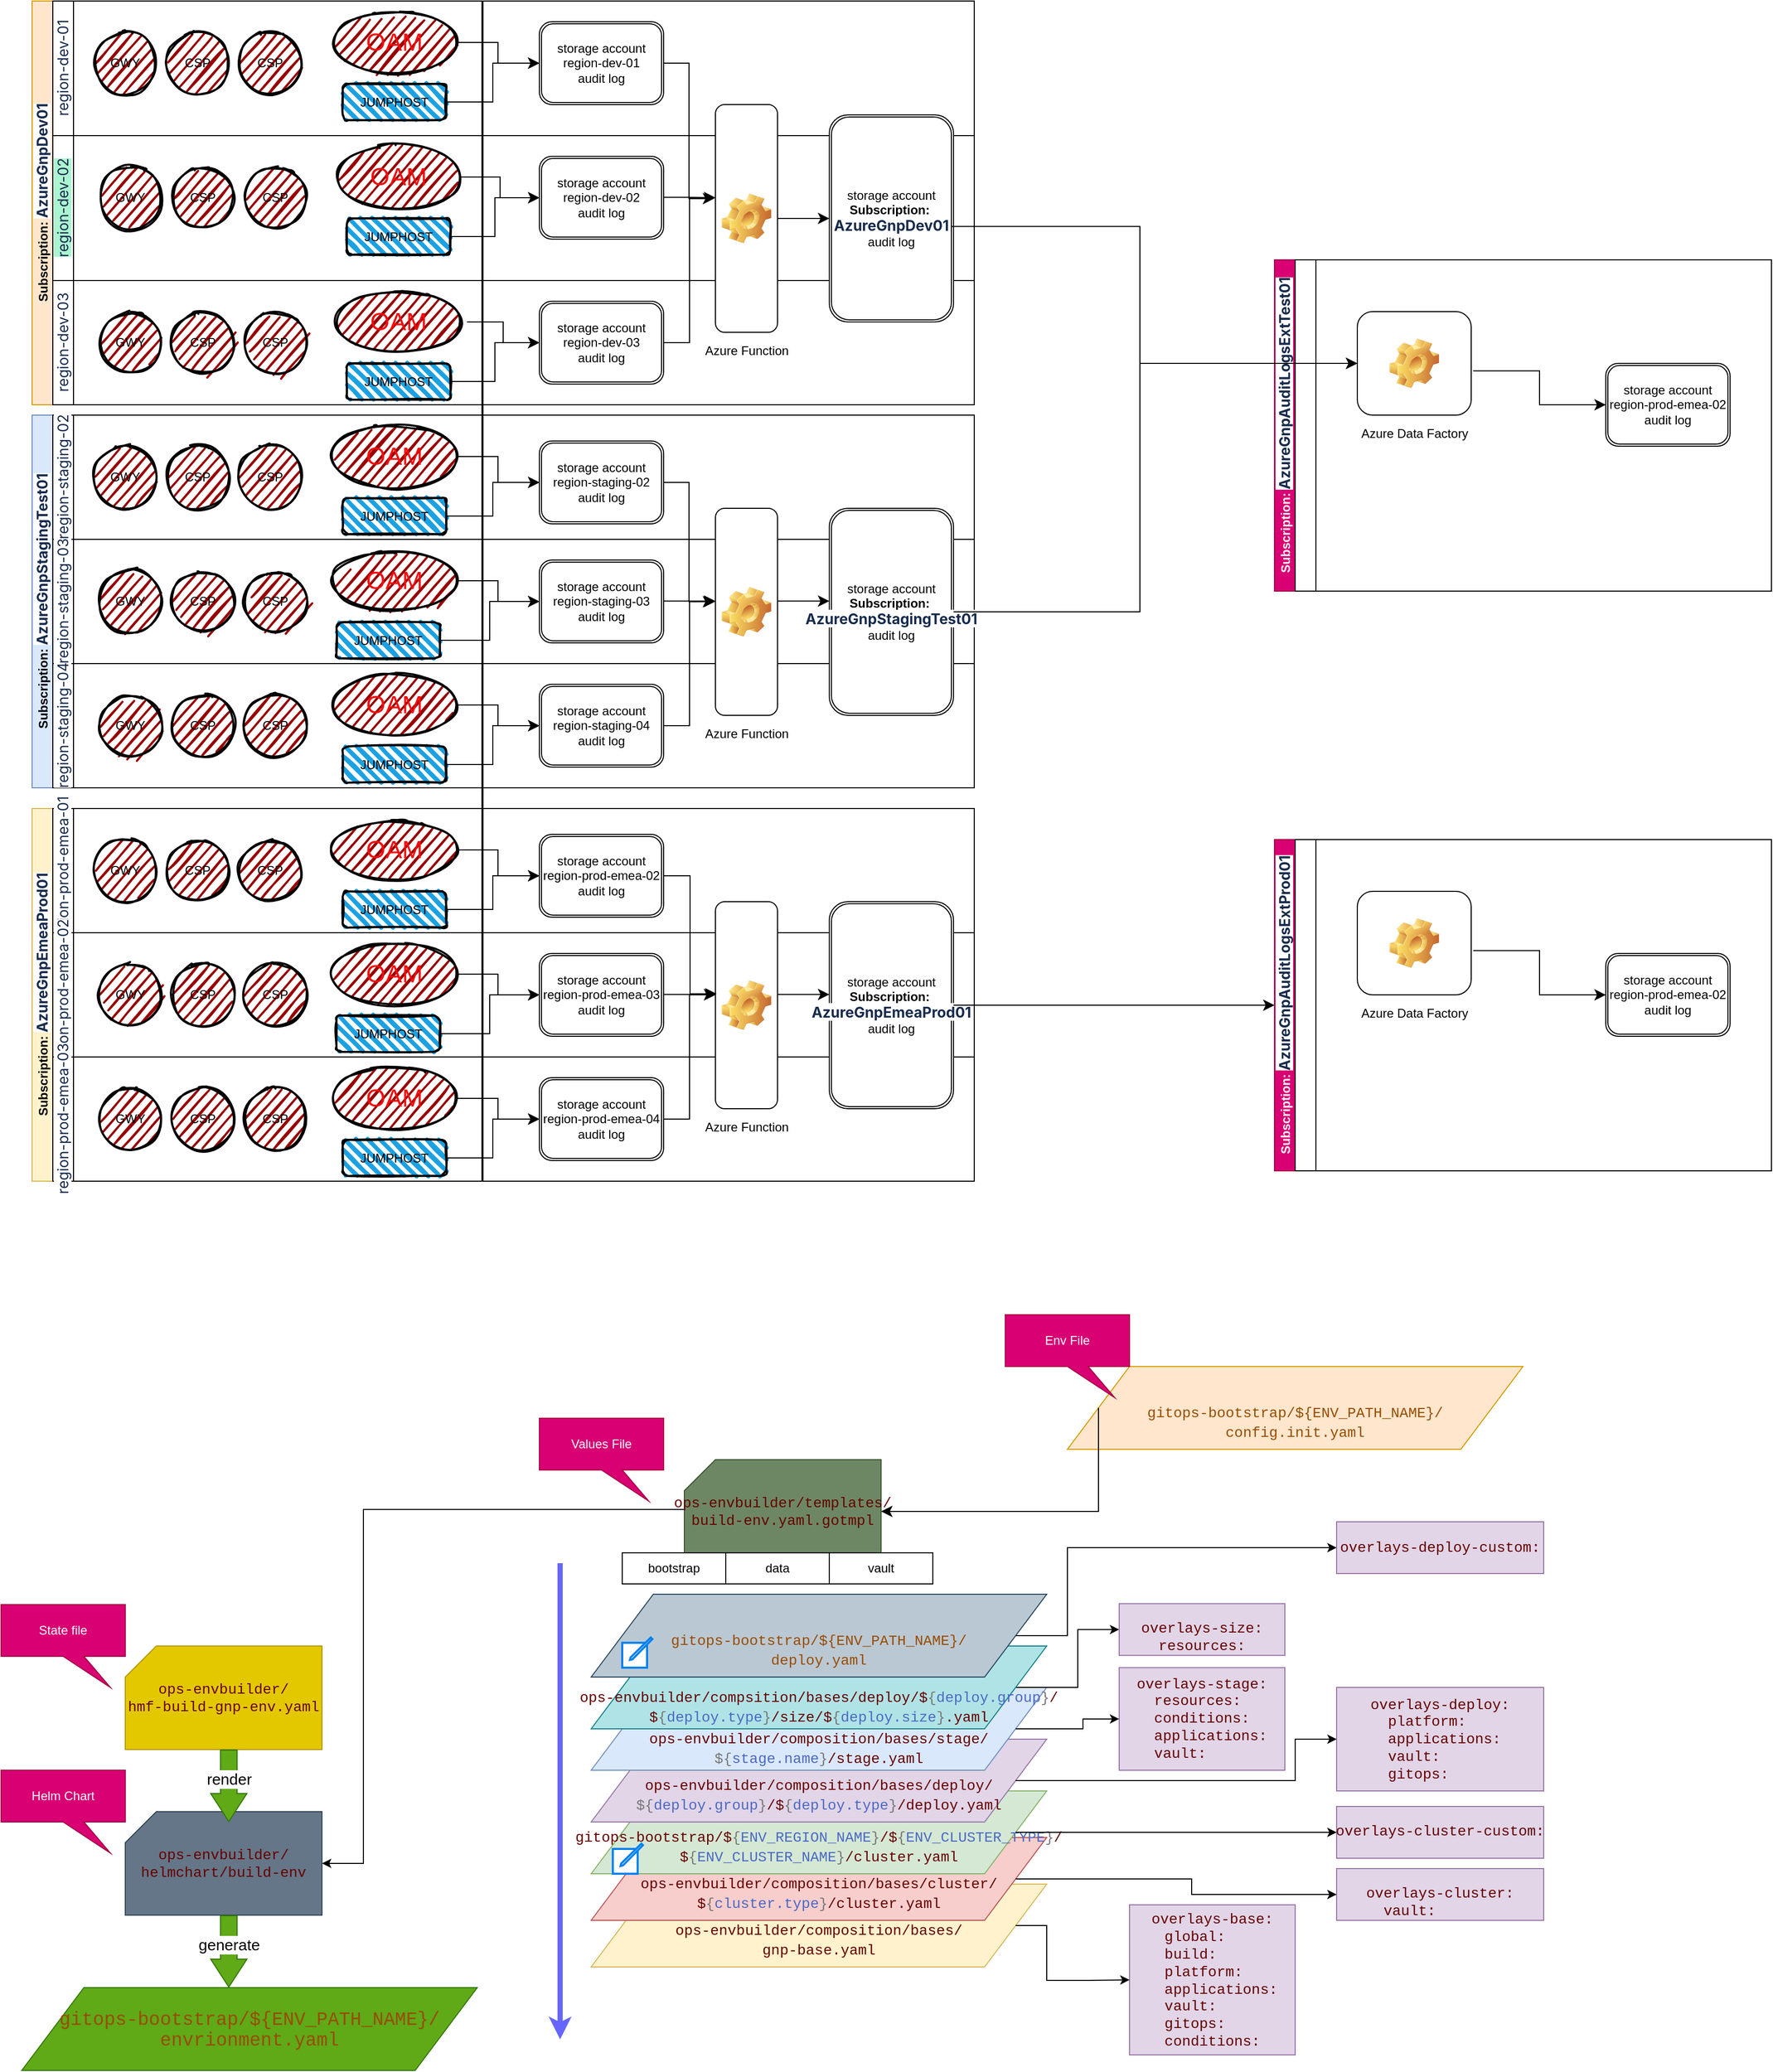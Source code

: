 <mxfile version="24.8.3">
  <diagram id="prtHgNgQTEPvFCAcTncT" name="Page-1">
    <mxGraphModel dx="1687" dy="829" grid="1" gridSize="10" guides="1" tooltips="1" connect="1" arrows="1" fold="1" page="1" pageScale="1" pageWidth="827" pageHeight="1169" math="0" shadow="0">
      <root>
        <mxCell id="0" />
        <mxCell id="1" parent="0" />
        <UserObject label="&lt;div&gt;&lt;br&gt;&lt;/div&gt;&lt;div&gt;&lt;br&gt;&lt;/div&gt;&lt;div style=&quot;color: rgb(51, 51, 51); font-family: Consolas, &amp;quot;Courier New&amp;quot;, monospace; font-size: 14px; line-height: 19px; white-space: pre;&quot;&gt;&lt;span style=&quot;color: rgb(102, 0, 0);&quot;&gt;ops-envbuilder/composition&lt;/span&gt;&lt;span style=&quot;color: #660000;&quot;&gt;/bases/&lt;/span&gt;&lt;/div&gt;&lt;div style=&quot;color: rgb(51, 51, 51); font-family: Consolas, &amp;quot;Courier New&amp;quot;, monospace; font-size: 14px; line-height: 19px; white-space: pre;&quot;&gt;&lt;span style=&quot;color: rgb(102, 0, 0);&quot;&gt;gnp-base.yaml&lt;/span&gt;&lt;/div&gt;" link="${ENV_PATH_NAME}/config.init.yaml" id="hv14pnEDx0AiCOdIn49Z-9">
          <mxCell style="shape=parallelogram;perimeter=parallelogramPerimeter;whiteSpace=wrap;html=1;fixedSize=1;size=60;fillColor=#fff2cc;strokeColor=#d6b656;" vertex="1" parent="1">
            <mxGeometry x="660" y="1939" width="440" height="80" as="geometry" />
          </mxCell>
        </UserObject>
        <UserObject label="&lt;div style=&quot;forced-color-adjust: none; color: rgb(0, 0, 0); font-family: Helvetica; font-size: 12px; font-style: normal; font-variant-ligatures: normal; font-variant-caps: normal; font-weight: 400; letter-spacing: normal; orphans: 2; text-align: center; text-indent: 0px; text-transform: none; widows: 2; word-spacing: 0px; -webkit-text-stroke-width: 0px; white-space: normal; text-decoration-thickness: initial; text-decoration-style: initial; text-decoration-color: initial;&quot;&gt;&lt;span style=&quot;color: rgb(102, 0, 0); font-family: Consolas, &amp;quot;Courier New&amp;quot;, monospace; font-size: 14px; white-space: pre;&quot;&gt;overlays-base:&lt;/span&gt;&lt;/div&gt;&lt;div style=&quot;text-align: left; forced-color-adjust: none; color: rgb(0, 0, 0); font-family: Helvetica; font-size: 12px; font-style: normal; font-variant-ligatures: normal; font-variant-caps: normal; font-weight: 400; letter-spacing: normal; orphans: 2; text-indent: 0px; text-transform: none; widows: 2; word-spacing: 0px; -webkit-text-stroke-width: 0px; white-space: normal; text-decoration-thickness: initial; text-decoration-style: initial; text-decoration-color: initial;&quot;&gt;&lt;span style=&quot;color: rgb(102, 0, 0); font-family: Consolas, &amp;quot;Courier New&amp;quot;, monospace; font-size: 14px; white-space: pre;&quot;&gt;  global:&lt;/span&gt;&lt;/div&gt;&lt;div style=&quot;text-align: left; forced-color-adjust: none; color: rgb(0, 0, 0); font-family: Helvetica; font-size: 12px; font-style: normal; font-variant-ligatures: normal; font-variant-caps: normal; font-weight: 400; letter-spacing: normal; orphans: 2; text-indent: 0px; text-transform: none; widows: 2; word-spacing: 0px; -webkit-text-stroke-width: 0px; white-space: normal; text-decoration-thickness: initial; text-decoration-style: initial; text-decoration-color: initial;&quot;&gt;&lt;span style=&quot;color: rgb(102, 0, 0); font-family: Consolas, &amp;quot;Courier New&amp;quot;, monospace; font-size: 14px; white-space: pre;&quot;&gt;  build:&lt;/span&gt;&lt;/div&gt;&lt;div style=&quot;text-align: left; forced-color-adjust: none; color: rgb(0, 0, 0); font-family: Helvetica; font-size: 12px; font-style: normal; font-variant-ligatures: normal; font-variant-caps: normal; font-weight: 400; letter-spacing: normal; orphans: 2; text-indent: 0px; text-transform: none; widows: 2; word-spacing: 0px; -webkit-text-stroke-width: 0px; white-space: normal; text-decoration-thickness: initial; text-decoration-style: initial; text-decoration-color: initial;&quot;&gt;&lt;span style=&quot;color: rgb(102, 0, 0); font-family: Consolas, &amp;quot;Courier New&amp;quot;, monospace; font-size: 14px; white-space: pre;&quot;&gt;  platform:&lt;/span&gt;&lt;/div&gt;&lt;div style=&quot;text-align: left; forced-color-adjust: none; color: rgb(0, 0, 0); font-family: Helvetica; font-size: 12px; font-style: normal; font-variant-ligatures: normal; font-variant-caps: normal; font-weight: 400; letter-spacing: normal; orphans: 2; text-indent: 0px; text-transform: none; widows: 2; word-spacing: 0px; -webkit-text-stroke-width: 0px; white-space: normal; text-decoration-thickness: initial; text-decoration-style: initial; text-decoration-color: initial;&quot;&gt;&lt;span style=&quot;color: rgb(102, 0, 0); font-family: Consolas, &amp;quot;Courier New&amp;quot;, monospace; font-size: 14px; white-space: pre;&quot;&gt;  applications:&lt;/span&gt;&lt;/div&gt;&lt;div style=&quot;text-align: left; forced-color-adjust: none; color: rgb(0, 0, 0); font-family: Helvetica; font-size: 12px; font-style: normal; font-variant-ligatures: normal; font-variant-caps: normal; font-weight: 400; letter-spacing: normal; orphans: 2; text-indent: 0px; text-transform: none; widows: 2; word-spacing: 0px; -webkit-text-stroke-width: 0px; white-space: normal; text-decoration-thickness: initial; text-decoration-style: initial; text-decoration-color: initial;&quot;&gt;&lt;span style=&quot;color: rgb(102, 0, 0); font-family: Consolas, &amp;quot;Courier New&amp;quot;, monospace; font-size: 14px; white-space: pre;&quot;&gt;  vault:&lt;/span&gt;&lt;/div&gt;&lt;div style=&quot;text-align: left; forced-color-adjust: none; color: rgb(0, 0, 0); font-family: Helvetica; font-size: 12px; font-style: normal; font-variant-ligatures: normal; font-variant-caps: normal; font-weight: 400; letter-spacing: normal; orphans: 2; text-indent: 0px; text-transform: none; widows: 2; word-spacing: 0px; -webkit-text-stroke-width: 0px; white-space: normal; text-decoration-thickness: initial; text-decoration-style: initial; text-decoration-color: initial;&quot;&gt;&lt;span style=&quot;color: rgb(102, 0, 0); font-family: Consolas, &amp;quot;Courier New&amp;quot;, monospace; font-size: 14px; white-space: pre;&quot;&gt;  gitops:&lt;/span&gt;&lt;/div&gt;&lt;div style=&quot;text-align: left; forced-color-adjust: none; color: rgb(0, 0, 0); font-family: Helvetica; font-size: 12px; font-style: normal; font-variant-ligatures: normal; font-variant-caps: normal; font-weight: 400; letter-spacing: normal; orphans: 2; text-indent: 0px; text-transform: none; widows: 2; word-spacing: 0px; -webkit-text-stroke-width: 0px; white-space: normal; text-decoration-thickness: initial; text-decoration-style: initial; text-decoration-color: initial;&quot;&gt;&lt;span style=&quot;color: rgb(102, 0, 0); font-family: Consolas, &amp;quot;Courier New&amp;quot;, monospace; font-size: 14px; white-space: pre;&quot;&gt;  conditions:&lt;/span&gt;&lt;/div&gt;" link="&#xa;&lt;div style=&quot;forced-color-adjust: none; color: rgb(0, 0, 0); font-family: Helvetica; font-size: 12px; font-style: normal; font-variant-ligatures: normal; font-variant-caps: normal; font-weight: 400; letter-spacing: normal; orphans: 2; text-align: center; text-indent: 0px; text-transform: none; widows: 2; word-spacing: 0px; -webkit-text-stroke-width: 0px; white-space: normal; background-color: rgb(251, 251, 251); text-decoration-thickness: initial; text-decoration-style: initial; text-decoration-color: initial;&quot;&gt;&lt;br class=&quot;Apple-interchange-newline&quot;&gt;&lt;br style=&quot;forced-color-adjust: none;&quot;&gt;&lt;/div&gt;&lt;div style=&quot;forced-color-adjust: none; font-style: normal; font-variant-ligatures: normal; font-variant-caps: normal; font-weight: 400; letter-spacing: normal; orphans: 2; text-align: center; text-indent: 0px; text-transform: none; widows: 2; word-spacing: 0px; -webkit-text-stroke-width: 0px; background-color: rgb(251, 251, 251); text-decoration-thickness: initial; text-decoration-style: initial; text-decoration-color: initial; color: rgb(51, 51, 51); font-family: Consolas, &amp;quot;Courier New&amp;quot;, monospace; font-size: 14px; line-height: 19px; white-space: pre;&quot;&gt;&lt;span style=&quot;forced-color-adjust: none; color: rgb(102, 0, 0);&quot;&gt;ops-envbuilder/composition/bases/cluster/&lt;/span&gt;&lt;/div&gt;&lt;div style=&quot;forced-color-adjust: none; font-style: normal; font-variant-ligatures: normal; font-variant-caps: normal; font-weight: 400; letter-spacing: normal; orphans: 2; text-align: center; text-indent: 0px; text-transform: none; widows: 2; word-spacing: 0px; -webkit-text-stroke-width: 0px; background-color: rgb(251, 251, 251); text-decoration-thickness: initial; text-decoration-style: initial; text-decoration-color: initial; color: rgb(51, 51, 51); font-family: Consolas, &amp;quot;Courier New&amp;quot;, monospace; font-size: 14px; line-height: 19px; white-space: pre;&quot;&gt;&lt;span style=&quot;forced-color-adjust: none; color: rgb(102, 0, 0);&quot;&gt;$&lt;/span&gt;&lt;span style=&quot;forced-color-adjust: none; color: rgb(119, 119, 119);&quot;&gt;{&lt;/span&gt;&lt;span style=&quot;forced-color-adjust: none; color: rgb(75, 105, 198);&quot;&gt;cluster.type&lt;/span&gt;&lt;span style=&quot;forced-color-adjust: none; color: rgb(119, 119, 119);&quot;&gt;}&lt;/span&gt;&lt;span style=&quot;forced-color-adjust: none; color: rgb(102, 0, 0);&quot;&gt;/cluster.yaml&lt;/span&gt;&lt;/div&gt;&#xa;&#xa;" id="hv14pnEDx0AiCOdIn49Z-28">
          <mxCell style="whiteSpace=wrap;html=1;fillColor=#e1d5e7;strokeColor=#9673a6;" vertex="1" parent="1">
            <mxGeometry x="1180" y="1959" width="160" height="145" as="geometry" />
          </mxCell>
        </UserObject>
        <UserObject label="&lt;div&gt;&lt;br&gt;&lt;/div&gt;&lt;div&gt;&lt;br&gt;&lt;/div&gt;&lt;div style=&quot;color: rgb(51, 51, 51); font-family: Consolas, &amp;quot;Courier New&amp;quot;, monospace; font-size: 14px; line-height: 19px; white-space: pre;&quot;&gt;&lt;span style=&quot;color: #660000;&quot;&gt;ops-envbuilder/composition/bases/cluster/&lt;/span&gt;&lt;/div&gt;&lt;div style=&quot;color: rgb(51, 51, 51); font-family: Consolas, &amp;quot;Courier New&amp;quot;, monospace; font-size: 14px; line-height: 19px; white-space: pre;&quot;&gt;&lt;span style=&quot;color: rgb(102, 0, 0);&quot;&gt;$&lt;/span&gt;&lt;span style=&quot;color: rgb(119, 119, 119);&quot;&gt;{&lt;/span&gt;&lt;span style=&quot;color: rgb(75, 105, 198);&quot;&gt;cluster.type&lt;/span&gt;&lt;span style=&quot;color: rgb(119, 119, 119);&quot;&gt;}&lt;/span&gt;&lt;span style=&quot;color: rgb(102, 0, 0);&quot;&gt;/cluster.yaml&lt;/span&gt;&lt;/div&gt;" link="${ENV_PATH_NAME}/config.init.yaml" id="hv14pnEDx0AiCOdIn49Z-8">
          <mxCell style="shape=parallelogram;perimeter=parallelogramPerimeter;whiteSpace=wrap;html=1;fixedSize=1;size=60;fillColor=#f8cecc;strokeColor=#b85450;" vertex="1" parent="1">
            <mxGeometry x="660" y="1894" width="440" height="80" as="geometry" />
          </mxCell>
        </UserObject>
        <UserObject label="&lt;br&gt;&lt;div style=&quot;forced-color-adjust: none; color: rgb(0, 0, 0); font-family: Helvetica; font-size: 12px; font-style: normal; font-variant-ligatures: normal; font-variant-caps: normal; font-weight: 400; letter-spacing: normal; orphans: 2; text-align: center; text-indent: 0px; text-transform: none; widows: 2; word-spacing: 0px; -webkit-text-stroke-width: 0px; white-space: normal; text-decoration-thickness: initial; text-decoration-style: initial; text-decoration-color: initial;&quot;&gt;&lt;span style=&quot;color: rgb(102, 0, 0); font-family: Consolas, &amp;quot;Courier New&amp;quot;, monospace; font-size: 14px; white-space: pre;&quot;&gt;overlays-cluster:&lt;/span&gt;&lt;/div&gt;&lt;div style=&quot;text-align: left; forced-color-adjust: none; color: rgb(0, 0, 0); font-family: Helvetica; font-size: 12px; font-style: normal; font-variant-ligatures: normal; font-variant-caps: normal; font-weight: 400; letter-spacing: normal; orphans: 2; text-indent: 0px; text-transform: none; widows: 2; word-spacing: 0px; -webkit-text-stroke-width: 0px; white-space: normal; text-decoration-thickness: initial; text-decoration-style: initial; text-decoration-color: initial;&quot;&gt;&lt;span style=&quot;color: rgb(102, 0, 0); font-family: Consolas, &amp;quot;Courier New&amp;quot;, monospace; font-size: 14px; white-space: pre;&quot;&gt;  vault:&lt;/span&gt;&lt;/div&gt;" link="&#xa;&lt;div style=&quot;forced-color-adjust: none; color: rgb(0, 0, 0); font-family: Helvetica; font-size: 12px; font-style: normal; font-variant-ligatures: normal; font-variant-caps: normal; font-weight: 400; letter-spacing: normal; orphans: 2; text-align: center; text-indent: 0px; text-transform: none; widows: 2; word-spacing: 0px; -webkit-text-stroke-width: 0px; white-space: normal; background-color: rgb(251, 251, 251); text-decoration-thickness: initial; text-decoration-style: initial; text-decoration-color: initial;&quot;&gt;&lt;br class=&quot;Apple-interchange-newline&quot;&gt;&lt;br style=&quot;forced-color-adjust: none;&quot;&gt;&lt;/div&gt;&lt;div style=&quot;forced-color-adjust: none; font-style: normal; font-variant-ligatures: normal; font-variant-caps: normal; font-weight: 400; letter-spacing: normal; orphans: 2; text-align: center; text-indent: 0px; text-transform: none; widows: 2; word-spacing: 0px; -webkit-text-stroke-width: 0px; background-color: rgb(251, 251, 251); text-decoration-thickness: initial; text-decoration-style: initial; text-decoration-color: initial; color: rgb(51, 51, 51); font-family: Consolas, &amp;quot;Courier New&amp;quot;, monospace; font-size: 14px; line-height: 19px; white-space: pre;&quot;&gt;&lt;span style=&quot;forced-color-adjust: none; color: rgb(102, 0, 0);&quot;&gt;ops-envbuilder/composition/bases/cluster/&lt;/span&gt;&lt;/div&gt;&lt;div style=&quot;forced-color-adjust: none; font-style: normal; font-variant-ligatures: normal; font-variant-caps: normal; font-weight: 400; letter-spacing: normal; orphans: 2; text-align: center; text-indent: 0px; text-transform: none; widows: 2; word-spacing: 0px; -webkit-text-stroke-width: 0px; background-color: rgb(251, 251, 251); text-decoration-thickness: initial; text-decoration-style: initial; text-decoration-color: initial; color: rgb(51, 51, 51); font-family: Consolas, &amp;quot;Courier New&amp;quot;, monospace; font-size: 14px; line-height: 19px; white-space: pre;&quot;&gt;&lt;span style=&quot;forced-color-adjust: none; color: rgb(102, 0, 0);&quot;&gt;$&lt;/span&gt;&lt;span style=&quot;forced-color-adjust: none; color: rgb(119, 119, 119);&quot;&gt;{&lt;/span&gt;&lt;span style=&quot;forced-color-adjust: none; color: rgb(75, 105, 198);&quot;&gt;cluster.type&lt;/span&gt;&lt;span style=&quot;forced-color-adjust: none; color: rgb(119, 119, 119);&quot;&gt;}&lt;/span&gt;&lt;span style=&quot;forced-color-adjust: none; color: rgb(102, 0, 0);&quot;&gt;/cluster.yaml&lt;/span&gt;&lt;/div&gt;&#xa;&#xa;" id="hv14pnEDx0AiCOdIn49Z-32">
          <mxCell style="whiteSpace=wrap;html=1;fillColor=#e1d5e7;strokeColor=#9673a6;" vertex="1" parent="1">
            <mxGeometry x="1380" y="1924" width="200" height="50" as="geometry" />
          </mxCell>
        </UserObject>
        <UserObject label="&lt;div&gt;&lt;br&gt;&lt;/div&gt;&lt;div&gt;&lt;br&gt;&lt;/div&gt;&lt;div style=&quot;color: rgb(51, 51, 51); font-family: Consolas, &amp;quot;Courier New&amp;quot;, monospace; font-size: 14px; line-height: 19px; white-space: pre;&quot;&gt;&lt;span style=&quot;color: rgb(102, 0, 0);&quot;&gt;gitops-bootstrap/$&lt;/span&gt;&lt;span style=&quot;color: rgb(119, 119, 119);&quot;&gt;{&lt;/span&gt;&lt;span style=&quot;color: rgb(75, 105, 198);&quot;&gt;ENV_REGION_NAME&lt;/span&gt;&lt;span style=&quot;color: rgb(119, 119, 119);&quot;&gt;}&lt;/span&gt;&lt;span style=&quot;color: rgb(102, 0, 0);&quot;&gt;/$&lt;/span&gt;&lt;span style=&quot;color: rgb(119, 119, 119);&quot;&gt;{&lt;/span&gt;&lt;span style=&quot;color: rgb(75, 105, 198);&quot;&gt;ENV_CLUSTER_TYPE&lt;/span&gt;&lt;span style=&quot;color: rgb(119, 119, 119);&quot;&gt;}&lt;/span&gt;&lt;span style=&quot;color: rgb(102, 0, 0);&quot;&gt;/&lt;/span&gt;&lt;/div&gt;&lt;div style=&quot;color: rgb(51, 51, 51); font-family: Consolas, &amp;quot;Courier New&amp;quot;, monospace; font-size: 14px; line-height: 19px; white-space: pre;&quot;&gt;&lt;span style=&quot;color: rgb(102, 0, 0);&quot;&gt;$&lt;/span&gt;&lt;span style=&quot;color: rgb(119, 119, 119);&quot;&gt;{&lt;/span&gt;&lt;span style=&quot;color: rgb(75, 105, 198);&quot;&gt;ENV_CLUSTER_NAME&lt;/span&gt;&lt;span style=&quot;color: rgb(119, 119, 119);&quot;&gt;}&lt;/span&gt;&lt;span style=&quot;color: rgb(102, 0, 0);&quot;&gt;/cluster.yaml&lt;/span&gt;&lt;/div&gt;" link="${ENV_PATH_NAME}/config.init.yaml" id="hv14pnEDx0AiCOdIn49Z-5">
          <mxCell style="shape=parallelogram;perimeter=parallelogramPerimeter;whiteSpace=wrap;html=1;fixedSize=1;size=60;fillColor=#d5e8d4;strokeColor=#82b366;" vertex="1" parent="1">
            <mxGeometry x="660" y="1849" width="440" height="80" as="geometry" />
          </mxCell>
        </UserObject>
        <UserObject label="&lt;br&gt;&lt;div style=&quot;forced-color-adjust: none; color: rgb(0, 0, 0); font-family: Helvetica; font-size: 12px; font-style: normal; font-variant-ligatures: normal; font-variant-caps: normal; font-weight: 400; letter-spacing: normal; orphans: 2; text-align: center; text-indent: 0px; text-transform: none; widows: 2; word-spacing: 0px; -webkit-text-stroke-width: 0px; white-space: normal; text-decoration-thickness: initial; text-decoration-style: initial; text-decoration-color: initial;&quot;&gt;&lt;span style=&quot;color: rgb(102, 0, 0); font-family: Consolas, &amp;quot;Courier New&amp;quot;, monospace; font-size: 14px; white-space: pre;&quot;&gt;overlays-cluster-custom:&lt;/span&gt;&lt;/div&gt;&lt;div style=&quot;text-align: left; forced-color-adjust: none; color: rgb(0, 0, 0); font-family: Helvetica; font-size: 12px; font-style: normal; font-variant-ligatures: normal; font-variant-caps: normal; font-weight: 400; letter-spacing: normal; orphans: 2; text-indent: 0px; text-transform: none; widows: 2; word-spacing: 0px; -webkit-text-stroke-width: 0px; white-space: normal; text-decoration-thickness: initial; text-decoration-style: initial; text-decoration-color: initial;&quot;&gt;&lt;span style=&quot;color: rgb(102, 0, 0); font-family: Consolas, &amp;quot;Courier New&amp;quot;, monospace; font-size: 14px; white-space: pre;&quot;&gt; &lt;/span&gt;&lt;/div&gt;" link="&#xa;&lt;div style=&quot;forced-color-adjust: none; color: rgb(0, 0, 0); font-family: Helvetica; font-size: 12px; font-style: normal; font-variant-ligatures: normal; font-variant-caps: normal; font-weight: 400; letter-spacing: normal; orphans: 2; text-align: center; text-indent: 0px; text-transform: none; widows: 2; word-spacing: 0px; -webkit-text-stroke-width: 0px; white-space: normal; background-color: rgb(251, 251, 251); text-decoration-thickness: initial; text-decoration-style: initial; text-decoration-color: initial;&quot;&gt;&lt;br class=&quot;Apple-interchange-newline&quot;&gt;&lt;br style=&quot;forced-color-adjust: none;&quot;&gt;&lt;/div&gt;&lt;div style=&quot;forced-color-adjust: none; font-style: normal; font-variant-ligatures: normal; font-variant-caps: normal; font-weight: 400; letter-spacing: normal; orphans: 2; text-align: center; text-indent: 0px; text-transform: none; widows: 2; word-spacing: 0px; -webkit-text-stroke-width: 0px; background-color: rgb(251, 251, 251); text-decoration-thickness: initial; text-decoration-style: initial; text-decoration-color: initial; color: rgb(51, 51, 51); font-family: Consolas, &amp;quot;Courier New&amp;quot;, monospace; font-size: 14px; line-height: 19px; white-space: pre;&quot;&gt;&lt;span style=&quot;forced-color-adjust: none; color: rgb(102, 0, 0);&quot;&gt;ops-envbuilder/composition/bases/cluster/&lt;/span&gt;&lt;/div&gt;&lt;div style=&quot;forced-color-adjust: none; font-style: normal; font-variant-ligatures: normal; font-variant-caps: normal; font-weight: 400; letter-spacing: normal; orphans: 2; text-align: center; text-indent: 0px; text-transform: none; widows: 2; word-spacing: 0px; -webkit-text-stroke-width: 0px; background-color: rgb(251, 251, 251); text-decoration-thickness: initial; text-decoration-style: initial; text-decoration-color: initial; color: rgb(51, 51, 51); font-family: Consolas, &amp;quot;Courier New&amp;quot;, monospace; font-size: 14px; line-height: 19px; white-space: pre;&quot;&gt;&lt;span style=&quot;forced-color-adjust: none; color: rgb(102, 0, 0);&quot;&gt;$&lt;/span&gt;&lt;span style=&quot;forced-color-adjust: none; color: rgb(119, 119, 119);&quot;&gt;{&lt;/span&gt;&lt;span style=&quot;forced-color-adjust: none; color: rgb(75, 105, 198);&quot;&gt;cluster.type&lt;/span&gt;&lt;span style=&quot;forced-color-adjust: none; color: rgb(119, 119, 119);&quot;&gt;}&lt;/span&gt;&lt;span style=&quot;forced-color-adjust: none; color: rgb(102, 0, 0);&quot;&gt;/cluster.yaml&lt;/span&gt;&lt;/div&gt;&#xa;&#xa;" id="hv14pnEDx0AiCOdIn49Z-39">
          <mxCell style="whiteSpace=wrap;html=1;fillColor=#e1d5e7;strokeColor=#9673a6;" vertex="1" parent="1">
            <mxGeometry x="1380" y="1864" width="200" height="50" as="geometry" />
          </mxCell>
        </UserObject>
        <UserObject label="&lt;div&gt;&lt;br&gt;&lt;/div&gt;&lt;div&gt;&lt;br&gt;&lt;/div&gt;&lt;div style=&quot;color: rgb(51, 51, 51); font-family: Consolas, &amp;quot;Courier New&amp;quot;, monospace; font-size: 14px; line-height: 19px; white-space: pre;&quot;&gt;&lt;span style=&quot;color: rgb(102, 0, 0);&quot;&gt;ops-envbuilder/composition&lt;/span&gt;&lt;span style=&quot;color: #660000;&quot;&gt;/bases/deploy/&lt;/span&gt;&lt;/div&gt;&lt;div style=&quot;color: rgb(51, 51, 51); font-family: Consolas, &amp;quot;Courier New&amp;quot;, monospace; font-size: 14px; line-height: 19px; white-space: pre;&quot;&gt;&lt;span style=&quot;color: rgb(119, 119, 119);&quot;&gt;${&lt;/span&gt;&lt;span style=&quot;color: rgb(75, 105, 198);&quot;&gt;deploy.group&lt;/span&gt;&lt;span style=&quot;color: rgb(119, 119, 119);&quot;&gt;}&lt;/span&gt;&lt;span style=&quot;color: rgb(102, 0, 0);&quot;&gt;/$&lt;/span&gt;&lt;span style=&quot;color: rgb(119, 119, 119);&quot;&gt;{&lt;/span&gt;&lt;span style=&quot;color: rgb(75, 105, 198);&quot;&gt;deploy.type&lt;/span&gt;&lt;span style=&quot;color: rgb(119, 119, 119);&quot;&gt;}&lt;/span&gt;&lt;span style=&quot;color: rgb(102, 0, 0);&quot;&gt;/deploy.yaml&lt;/span&gt;&lt;/div&gt;" link="${ENV_PATH_NAME}/config.init.yaml" id="hv14pnEDx0AiCOdIn49Z-7">
          <mxCell style="shape=parallelogram;perimeter=parallelogramPerimeter;whiteSpace=wrap;html=1;fixedSize=1;size=60;fillColor=#e1d5e7;strokeColor=#9673a6;" vertex="1" parent="1">
            <mxGeometry x="660" y="1799" width="440" height="80" as="geometry" />
          </mxCell>
        </UserObject>
        <UserObject label="&lt;div style=&quot;forced-color-adjust: none; color: rgb(0, 0, 0); font-family: Helvetica; font-size: 12px; font-style: normal; font-variant-ligatures: normal; font-variant-caps: normal; font-weight: 400; letter-spacing: normal; orphans: 2; text-align: center; text-indent: 0px; text-transform: none; widows: 2; word-spacing: 0px; -webkit-text-stroke-width: 0px; white-space: normal; text-decoration-thickness: initial; text-decoration-style: initial; text-decoration-color: initial;&quot;&gt;&lt;span style=&quot;color: rgb(102, 0, 0); font-family: Consolas, &amp;quot;Courier New&amp;quot;, monospace; font-size: 14px; white-space: pre;&quot;&gt;overlays-deploy:&lt;/span&gt;&lt;/div&gt;&lt;div style=&quot;text-align: left; forced-color-adjust: none; color: rgb(0, 0, 0); font-family: Helvetica; font-size: 12px; font-style: normal; font-variant-ligatures: normal; font-variant-caps: normal; font-weight: 400; letter-spacing: normal; orphans: 2; text-indent: 0px; text-transform: none; widows: 2; word-spacing: 0px; -webkit-text-stroke-width: 0px; white-space: normal; text-decoration-thickness: initial; text-decoration-style: initial; text-decoration-color: initial;&quot;&gt;&lt;span style=&quot;color: rgb(102, 0, 0); font-family: Consolas, &amp;quot;Courier New&amp;quot;, monospace; font-size: 14px; white-space: pre;&quot;&gt;  platform:&lt;/span&gt;&lt;/div&gt;&lt;div style=&quot;text-align: left; forced-color-adjust: none; color: rgb(0, 0, 0); font-family: Helvetica; font-size: 12px; font-style: normal; font-variant-ligatures: normal; font-variant-caps: normal; font-weight: 400; letter-spacing: normal; orphans: 2; text-indent: 0px; text-transform: none; widows: 2; word-spacing: 0px; -webkit-text-stroke-width: 0px; white-space: normal; text-decoration-thickness: initial; text-decoration-style: initial; text-decoration-color: initial;&quot;&gt;&lt;span style=&quot;color: rgb(102, 0, 0); font-family: Consolas, &amp;quot;Courier New&amp;quot;, monospace; font-size: 14px; white-space: pre;&quot;&gt;  applications:&lt;/span&gt;&lt;/div&gt;&lt;div style=&quot;text-align: left; forced-color-adjust: none; color: rgb(0, 0, 0); font-family: Helvetica; font-size: 12px; font-style: normal; font-variant-ligatures: normal; font-variant-caps: normal; font-weight: 400; letter-spacing: normal; orphans: 2; text-indent: 0px; text-transform: none; widows: 2; word-spacing: 0px; -webkit-text-stroke-width: 0px; white-space: normal; text-decoration-thickness: initial; text-decoration-style: initial; text-decoration-color: initial;&quot;&gt;&lt;span style=&quot;color: rgb(102, 0, 0); font-family: Consolas, &amp;quot;Courier New&amp;quot;, monospace; font-size: 14px; white-space: pre;&quot;&gt;  vault:&lt;/span&gt;&lt;/div&gt;&lt;div style=&quot;text-align: left; forced-color-adjust: none; color: rgb(0, 0, 0); font-family: Helvetica; font-size: 12px; font-style: normal; font-variant-ligatures: normal; font-variant-caps: normal; font-weight: 400; letter-spacing: normal; orphans: 2; text-indent: 0px; text-transform: none; widows: 2; word-spacing: 0px; -webkit-text-stroke-width: 0px; white-space: normal; text-decoration-thickness: initial; text-decoration-style: initial; text-decoration-color: initial;&quot;&gt;&lt;span style=&quot;color: rgb(102, 0, 0); font-family: Consolas, &amp;quot;Courier New&amp;quot;, monospace; font-size: 14px; white-space: pre;&quot;&gt;  gitops:&lt;/span&gt;&lt;/div&gt;" link="&#xa;&lt;div style=&quot;forced-color-adjust: none; color: rgb(0, 0, 0); font-family: Helvetica; font-size: 12px; font-style: normal; font-variant-ligatures: normal; font-variant-caps: normal; font-weight: 400; letter-spacing: normal; orphans: 2; text-align: center; text-indent: 0px; text-transform: none; widows: 2; word-spacing: 0px; -webkit-text-stroke-width: 0px; white-space: normal; background-color: rgb(251, 251, 251); text-decoration-thickness: initial; text-decoration-style: initial; text-decoration-color: initial;&quot;&gt;&lt;br class=&quot;Apple-interchange-newline&quot;&gt;&lt;br style=&quot;forced-color-adjust: none;&quot;&gt;&lt;/div&gt;&lt;div style=&quot;forced-color-adjust: none; font-style: normal; font-variant-ligatures: normal; font-variant-caps: normal; font-weight: 400; letter-spacing: normal; orphans: 2; text-align: center; text-indent: 0px; text-transform: none; widows: 2; word-spacing: 0px; -webkit-text-stroke-width: 0px; background-color: rgb(251, 251, 251); text-decoration-thickness: initial; text-decoration-style: initial; text-decoration-color: initial; color: rgb(51, 51, 51); font-family: Consolas, &amp;quot;Courier New&amp;quot;, monospace; font-size: 14px; line-height: 19px; white-space: pre;&quot;&gt;&lt;span style=&quot;forced-color-adjust: none; color: rgb(102, 0, 0);&quot;&gt;ops-envbuilder/composition/bases/cluster/&lt;/span&gt;&lt;/div&gt;&lt;div style=&quot;forced-color-adjust: none; font-style: normal; font-variant-ligatures: normal; font-variant-caps: normal; font-weight: 400; letter-spacing: normal; orphans: 2; text-align: center; text-indent: 0px; text-transform: none; widows: 2; word-spacing: 0px; -webkit-text-stroke-width: 0px; background-color: rgb(251, 251, 251); text-decoration-thickness: initial; text-decoration-style: initial; text-decoration-color: initial; color: rgb(51, 51, 51); font-family: Consolas, &amp;quot;Courier New&amp;quot;, monospace; font-size: 14px; line-height: 19px; white-space: pre;&quot;&gt;&lt;span style=&quot;forced-color-adjust: none; color: rgb(102, 0, 0);&quot;&gt;$&lt;/span&gt;&lt;span style=&quot;forced-color-adjust: none; color: rgb(119, 119, 119);&quot;&gt;{&lt;/span&gt;&lt;span style=&quot;forced-color-adjust: none; color: rgb(75, 105, 198);&quot;&gt;cluster.type&lt;/span&gt;&lt;span style=&quot;forced-color-adjust: none; color: rgb(119, 119, 119);&quot;&gt;}&lt;/span&gt;&lt;span style=&quot;forced-color-adjust: none; color: rgb(102, 0, 0);&quot;&gt;/cluster.yaml&lt;/span&gt;&lt;/div&gt;&#xa;&#xa;" id="hv14pnEDx0AiCOdIn49Z-26">
          <mxCell style="whiteSpace=wrap;html=1;fillColor=#e1d5e7;strokeColor=#9673a6;" vertex="1" parent="1">
            <mxGeometry x="1380" y="1749" width="200" height="100" as="geometry" />
          </mxCell>
        </UserObject>
        <UserObject label="&lt;div style=&quot;color: rgb(51, 51, 51); font-family: Consolas, &amp;quot;Courier New&amp;quot;, monospace; font-size: 14px; line-height: 19px; white-space: pre;&quot;&gt;&lt;span style=&quot;color: rgb(102, 0, 0);&quot;&gt;&lt;br&gt;&lt;/span&gt;&lt;/div&gt;&lt;div style=&quot;color: rgb(51, 51, 51); font-family: Consolas, &amp;quot;Courier New&amp;quot;, monospace; font-size: 14px; line-height: 19px; white-space: pre;&quot;&gt;&lt;span style=&quot;color: rgb(102, 0, 0);&quot;&gt;&lt;br&gt;&lt;/span&gt;&lt;/div&gt;&lt;div style=&quot;color: rgb(51, 51, 51); font-family: Consolas, &amp;quot;Courier New&amp;quot;, monospace; font-size: 14px; line-height: 19px; white-space: pre;&quot;&gt;&lt;span style=&quot;color: rgb(102, 0, 0);&quot;&gt;ops-envbuilder/composition/bases/stage/&lt;/span&gt;&lt;/div&gt;&lt;div style=&quot;color: rgb(51, 51, 51); font-family: Consolas, &amp;quot;Courier New&amp;quot;, monospace; font-size: 14px; line-height: 19px; white-space: pre;&quot;&gt;&lt;span style=&quot;background-color: initial; color: rgb(119, 119, 119);&quot;&gt;${&lt;/span&gt;&lt;span style=&quot;background-color: initial; color: rgb(75, 105, 198);&quot;&gt;stage.name&lt;/span&gt;&lt;span style=&quot;background-color: initial; color: rgb(119, 119, 119);&quot;&gt;}&lt;/span&gt;&lt;span style=&quot;background-color: initial; color: rgb(102, 0, 0);&quot;&gt;/stage.yaml&lt;/span&gt;&lt;/div&gt;" link="${ENV_PATH_NAME}/config.init.yaml" id="hv14pnEDx0AiCOdIn49Z-6">
          <mxCell style="shape=parallelogram;perimeter=parallelogramPerimeter;whiteSpace=wrap;html=1;fixedSize=1;size=60;fillColor=#dae8fc;strokeColor=#6c8ebf;" vertex="1" parent="1">
            <mxGeometry x="660" y="1749" width="440" height="80" as="geometry" />
          </mxCell>
        </UserObject>
        <UserObject label="&lt;div style=&quot;forced-color-adjust: none; color: rgb(0, 0, 0); font-family: Helvetica; font-size: 12px; font-style: normal; font-variant-ligatures: normal; font-variant-caps: normal; font-weight: 400; letter-spacing: normal; orphans: 2; text-align: center; text-indent: 0px; text-transform: none; widows: 2; word-spacing: 0px; -webkit-text-stroke-width: 0px; white-space: normal; text-decoration-thickness: initial; text-decoration-style: initial; text-decoration-color: initial;&quot;&gt;&lt;span style=&quot;color: rgb(102, 0, 0); font-family: Consolas, &amp;quot;Courier New&amp;quot;, monospace; font-size: 14px; white-space: pre;&quot;&gt;overlays-stage:&lt;/span&gt;&lt;/div&gt;&lt;div style=&quot;text-align: left; forced-color-adjust: none; color: rgb(0, 0, 0); font-family: Helvetica; font-size: 12px; font-style: normal; font-variant-ligatures: normal; font-variant-caps: normal; font-weight: 400; letter-spacing: normal; orphans: 2; text-indent: 0px; text-transform: none; widows: 2; word-spacing: 0px; -webkit-text-stroke-width: 0px; white-space: normal; text-decoration-thickness: initial; text-decoration-style: initial; text-decoration-color: initial;&quot;&gt;&lt;span style=&quot;color: rgb(102, 0, 0); font-family: Consolas, &amp;quot;Courier New&amp;quot;, monospace; font-size: 14px; white-space: pre;&quot;&gt;  resources:&lt;/span&gt;&lt;/div&gt;&lt;div style=&quot;text-align: left; forced-color-adjust: none; color: rgb(0, 0, 0); font-family: Helvetica; font-size: 12px; font-style: normal; font-variant-ligatures: normal; font-variant-caps: normal; font-weight: 400; letter-spacing: normal; orphans: 2; text-indent: 0px; text-transform: none; widows: 2; word-spacing: 0px; -webkit-text-stroke-width: 0px; white-space: normal; text-decoration-thickness: initial; text-decoration-style: initial; text-decoration-color: initial;&quot;&gt;&lt;span style=&quot;color: rgb(102, 0, 0); font-family: Consolas, &amp;quot;Courier New&amp;quot;, monospace; font-size: 14px; white-space: pre;&quot;&gt;  conditions:&lt;/span&gt;&lt;/div&gt;&lt;div style=&quot;text-align: left; forced-color-adjust: none; color: rgb(0, 0, 0); font-family: Helvetica; font-size: 12px; font-style: normal; font-variant-ligatures: normal; font-variant-caps: normal; font-weight: 400; letter-spacing: normal; orphans: 2; text-indent: 0px; text-transform: none; widows: 2; word-spacing: 0px; -webkit-text-stroke-width: 0px; white-space: normal; text-decoration-thickness: initial; text-decoration-style: initial; text-decoration-color: initial;&quot;&gt;&lt;span style=&quot;color: rgb(102, 0, 0); font-family: Consolas, &amp;quot;Courier New&amp;quot;, monospace; font-size: 14px; white-space: pre;&quot;&gt;  applications:&lt;/span&gt;&lt;/div&gt;&lt;div style=&quot;text-align: left; forced-color-adjust: none; color: rgb(0, 0, 0); font-family: Helvetica; font-size: 12px; font-style: normal; font-variant-ligatures: normal; font-variant-caps: normal; font-weight: 400; letter-spacing: normal; orphans: 2; text-indent: 0px; text-transform: none; widows: 2; word-spacing: 0px; -webkit-text-stroke-width: 0px; white-space: normal; text-decoration-thickness: initial; text-decoration-style: initial; text-decoration-color: initial;&quot;&gt;&lt;span style=&quot;color: rgb(102, 0, 0); font-family: Consolas, &amp;quot;Courier New&amp;quot;, monospace; font-size: 14px; white-space: pre;&quot;&gt;  vault:&lt;/span&gt;&lt;/div&gt;" link="&#xa;&lt;div style=&quot;forced-color-adjust: none; color: rgb(0, 0, 0); font-family: Helvetica; font-size: 12px; font-style: normal; font-variant-ligatures: normal; font-variant-caps: normal; font-weight: 400; letter-spacing: normal; orphans: 2; text-align: center; text-indent: 0px; text-transform: none; widows: 2; word-spacing: 0px; -webkit-text-stroke-width: 0px; white-space: normal; background-color: rgb(251, 251, 251); text-decoration-thickness: initial; text-decoration-style: initial; text-decoration-color: initial;&quot;&gt;&lt;br class=&quot;Apple-interchange-newline&quot;&gt;&lt;br style=&quot;forced-color-adjust: none;&quot;&gt;&lt;/div&gt;&lt;div style=&quot;forced-color-adjust: none; font-style: normal; font-variant-ligatures: normal; font-variant-caps: normal; font-weight: 400; letter-spacing: normal; orphans: 2; text-align: center; text-indent: 0px; text-transform: none; widows: 2; word-spacing: 0px; -webkit-text-stroke-width: 0px; background-color: rgb(251, 251, 251); text-decoration-thickness: initial; text-decoration-style: initial; text-decoration-color: initial; color: rgb(51, 51, 51); font-family: Consolas, &amp;quot;Courier New&amp;quot;, monospace; font-size: 14px; line-height: 19px; white-space: pre;&quot;&gt;&lt;span style=&quot;forced-color-adjust: none; color: rgb(102, 0, 0);&quot;&gt;ops-envbuilder/composition/bases/cluster/&lt;/span&gt;&lt;/div&gt;&lt;div style=&quot;forced-color-adjust: none; font-style: normal; font-variant-ligatures: normal; font-variant-caps: normal; font-weight: 400; letter-spacing: normal; orphans: 2; text-align: center; text-indent: 0px; text-transform: none; widows: 2; word-spacing: 0px; -webkit-text-stroke-width: 0px; background-color: rgb(251, 251, 251); text-decoration-thickness: initial; text-decoration-style: initial; text-decoration-color: initial; color: rgb(51, 51, 51); font-family: Consolas, &amp;quot;Courier New&amp;quot;, monospace; font-size: 14px; line-height: 19px; white-space: pre;&quot;&gt;&lt;span style=&quot;forced-color-adjust: none; color: rgb(102, 0, 0);&quot;&gt;$&lt;/span&gt;&lt;span style=&quot;forced-color-adjust: none; color: rgb(119, 119, 119);&quot;&gt;{&lt;/span&gt;&lt;span style=&quot;forced-color-adjust: none; color: rgb(75, 105, 198);&quot;&gt;cluster.type&lt;/span&gt;&lt;span style=&quot;forced-color-adjust: none; color: rgb(119, 119, 119);&quot;&gt;}&lt;/span&gt;&lt;span style=&quot;forced-color-adjust: none; color: rgb(102, 0, 0);&quot;&gt;/cluster.yaml&lt;/span&gt;&lt;/div&gt;&#xa;&#xa;" id="hv14pnEDx0AiCOdIn49Z-30">
          <mxCell style="whiteSpace=wrap;html=1;fillColor=#e1d5e7;strokeColor=#9673a6;" vertex="1" parent="1">
            <mxGeometry x="1170" y="1729.9" width="160" height="99.1" as="geometry" />
          </mxCell>
        </UserObject>
        <mxCell id="dNxyNK7c78bLwvsdeMH5-19" value="Subscription:&amp;nbsp;&lt;strong style=&quot;color: rgb(23, 43, 77); font-family: -apple-system, BlinkMacSystemFont, &amp;quot;Segoe UI&amp;quot;, Roboto, Oxygen, Ubuntu, &amp;quot;Fira Sans&amp;quot;, &amp;quot;Droid Sans&amp;quot;, &amp;quot;Helvetica Neue&amp;quot;, sans-serif; font-size: 14px; text-wrap-mode: wrap; background-color: rgb(255, 255, 255);&quot;&gt;AzureGnpDev01&lt;/strong&gt;" style="swimlane;html=1;childLayout=stackLayout;resizeParent=1;resizeParentMax=0;horizontal=0;startSize=20;horizontalStack=0;fillColor=#ffe6cc;strokeColor=#d79b00;" parent="1" vertex="1">
          <mxGeometry x="120" y="120" width="910" height="390" as="geometry" />
        </mxCell>
        <mxCell id="dNxyNK7c78bLwvsdeMH5-20" value="&lt;span style=&quot;color: rgb(23, 43, 77); font-family: -apple-system, BlinkMacSystemFont, &amp;quot;Segoe UI&amp;quot;, Roboto, Oxygen, Ubuntu, &amp;quot;Fira Sans&amp;quot;, &amp;quot;Droid Sans&amp;quot;, &amp;quot;Helvetica Neue&amp;quot;, sans-serif; font-size: 14px; font-weight: 400; text-align: left; text-wrap-mode: wrap; background-color: rgb(255, 255, 255);&quot;&gt;region-dev-01&lt;/span&gt;" style="swimlane;html=1;startSize=20;horizontal=0;" parent="dNxyNK7c78bLwvsdeMH5-19" vertex="1">
          <mxGeometry x="20" width="890" height="130" as="geometry" />
        </mxCell>
        <mxCell id="paLNZTY16HyD8g1cgg1j-2" value="GWY" style="ellipse;whiteSpace=wrap;html=1;strokeWidth=2;fillWeight=2;hachureGap=8;fillColor=#990000;fillStyle=dots;sketch=1;" parent="dNxyNK7c78bLwvsdeMH5-20" vertex="1">
          <mxGeometry x="40" y="30" width="60" height="60" as="geometry" />
        </mxCell>
        <mxCell id="paLNZTY16HyD8g1cgg1j-1" value="&lt;font color=&quot;#f40b0b&quot; style=&quot;font-size: 24px;&quot;&gt;OAM&lt;/font&gt;" style="ellipse;whiteSpace=wrap;html=1;strokeWidth=2;fillWeight=2;hachureGap=8;fillColor=#990000;fillStyle=dots;sketch=1;" parent="dNxyNK7c78bLwvsdeMH5-20" vertex="1">
          <mxGeometry x="270" y="10" width="120" height="60" as="geometry" />
        </mxCell>
        <mxCell id="paLNZTY16HyD8g1cgg1j-3" value="CSP" style="ellipse;whiteSpace=wrap;html=1;strokeWidth=2;fillWeight=2;hachureGap=8;fillColor=#990000;fillStyle=dots;sketch=1;" parent="dNxyNK7c78bLwvsdeMH5-20" vertex="1">
          <mxGeometry x="110" y="30" width="60" height="60" as="geometry" />
        </mxCell>
        <mxCell id="paLNZTY16HyD8g1cgg1j-4" value="CSP" style="ellipse;whiteSpace=wrap;html=1;strokeWidth=2;fillWeight=2;hachureGap=8;fillColor=#990000;fillStyle=dots;sketch=1;" parent="dNxyNK7c78bLwvsdeMH5-20" vertex="1">
          <mxGeometry x="180" y="30" width="60" height="60" as="geometry" />
        </mxCell>
        <mxCell id="paLNZTY16HyD8g1cgg1j-29" value="JUMPHOST" style="rounded=1;whiteSpace=wrap;html=1;strokeWidth=2;fillWeight=4;hachureGap=8;hachureAngle=45;fillColor=#1ba1e2;sketch=1;" parent="dNxyNK7c78bLwvsdeMH5-20" vertex="1">
          <mxGeometry x="280" y="80" width="100" height="35" as="geometry" />
        </mxCell>
        <mxCell id="paLNZTY16HyD8g1cgg1j-40" value="storage account&lt;div&gt;region-dev-01&lt;/div&gt;&lt;div&gt;audit log&lt;/div&gt;" style="shape=ext;double=1;rounded=1;whiteSpace=wrap;html=1;" parent="dNxyNK7c78bLwvsdeMH5-20" vertex="1">
          <mxGeometry x="470" y="20" width="120" height="80" as="geometry" />
        </mxCell>
        <mxCell id="paLNZTY16HyD8g1cgg1j-48" value="" style="edgeStyle=elbowEdgeStyle;elbow=horizontal;endArrow=classic;html=1;curved=0;rounded=0;endSize=8;startSize=8;entryX=0;entryY=0.5;entryDx=0;entryDy=0;exitX=1;exitY=0.5;exitDx=0;exitDy=0;" parent="dNxyNK7c78bLwvsdeMH5-20" source="paLNZTY16HyD8g1cgg1j-1" target="paLNZTY16HyD8g1cgg1j-40" edge="1">
          <mxGeometry width="50" height="50" relative="1" as="geometry">
            <mxPoint x="390" y="100" as="sourcePoint" />
            <mxPoint x="440" y="50" as="targetPoint" />
          </mxGeometry>
        </mxCell>
        <mxCell id="paLNZTY16HyD8g1cgg1j-49" value="" style="edgeStyle=elbowEdgeStyle;elbow=horizontal;endArrow=classic;html=1;curved=0;rounded=0;endSize=8;startSize=8;entryX=0;entryY=0.5;entryDx=0;entryDy=0;exitX=1;exitY=0.5;exitDx=0;exitDy=0;" parent="dNxyNK7c78bLwvsdeMH5-20" source="paLNZTY16HyD8g1cgg1j-29" target="paLNZTY16HyD8g1cgg1j-40" edge="1">
          <mxGeometry width="50" height="50" relative="1" as="geometry">
            <mxPoint x="400" y="50" as="sourcePoint" />
            <mxPoint x="480" y="70" as="targetPoint" />
          </mxGeometry>
        </mxCell>
        <mxCell id="dNxyNK7c78bLwvsdeMH5-21" value="&lt;span style=&quot;color: rgb(23, 43, 77); font-family: -apple-system, BlinkMacSystemFont, &amp;quot;Segoe UI&amp;quot;, Roboto, Oxygen, Ubuntu, &amp;quot;Fira Sans&amp;quot;, &amp;quot;Droid Sans&amp;quot;, &amp;quot;Helvetica Neue&amp;quot;, sans-serif; font-size: 14px; font-weight: 400; text-align: left; text-wrap-mode: wrap; background-color: rgb(171, 245, 209);&quot;&gt;region-dev-02&lt;/span&gt;" style="swimlane;html=1;startSize=20;horizontal=0;" parent="dNxyNK7c78bLwvsdeMH5-19" vertex="1">
          <mxGeometry x="20" y="130" width="890" height="140" as="geometry" />
        </mxCell>
        <mxCell id="paLNZTY16HyD8g1cgg1j-5" value="GWY" style="ellipse;whiteSpace=wrap;html=1;strokeWidth=2;fillWeight=2;hachureGap=8;fillColor=#990000;fillStyle=dots;sketch=1;" parent="dNxyNK7c78bLwvsdeMH5-21" vertex="1">
          <mxGeometry x="45" y="30" width="60" height="60" as="geometry" />
        </mxCell>
        <mxCell id="paLNZTY16HyD8g1cgg1j-6" value="&lt;font color=&quot;#f40b0b&quot; style=&quot;font-size: 24px;&quot;&gt;OAM&lt;/font&gt;" style="ellipse;whiteSpace=wrap;html=1;strokeWidth=2;fillWeight=2;hachureGap=8;fillColor=#990000;fillStyle=dots;sketch=1;" parent="dNxyNK7c78bLwvsdeMH5-21" vertex="1">
          <mxGeometry x="274" y="10" width="120" height="60" as="geometry" />
        </mxCell>
        <mxCell id="paLNZTY16HyD8g1cgg1j-7" value="CSP" style="ellipse;whiteSpace=wrap;html=1;strokeWidth=2;fillWeight=2;hachureGap=8;fillColor=#990000;fillStyle=dots;sketch=1;" parent="dNxyNK7c78bLwvsdeMH5-21" vertex="1">
          <mxGeometry x="115" y="30" width="60" height="60" as="geometry" />
        </mxCell>
        <mxCell id="paLNZTY16HyD8g1cgg1j-8" value="CSP" style="ellipse;whiteSpace=wrap;html=1;strokeWidth=2;fillWeight=2;hachureGap=8;fillColor=#990000;fillStyle=dots;sketch=1;" parent="dNxyNK7c78bLwvsdeMH5-21" vertex="1">
          <mxGeometry x="185" y="30" width="60" height="60" as="geometry" />
        </mxCell>
        <mxCell id="paLNZTY16HyD8g1cgg1j-30" value="JUMPHOST" style="rounded=1;whiteSpace=wrap;html=1;strokeWidth=2;fillWeight=4;hachureGap=8;hachureAngle=45;fillColor=#1ba1e2;sketch=1;" parent="dNxyNK7c78bLwvsdeMH5-21" vertex="1">
          <mxGeometry x="284" y="80" width="100" height="35" as="geometry" />
        </mxCell>
        <mxCell id="paLNZTY16HyD8g1cgg1j-41" value="storage account&lt;div&gt;region-dev-02&lt;/div&gt;&lt;div&gt;audit log&lt;/div&gt;" style="shape=ext;double=1;rounded=1;whiteSpace=wrap;html=1;" parent="dNxyNK7c78bLwvsdeMH5-21" vertex="1">
          <mxGeometry x="470" y="20" width="120" height="80" as="geometry" />
        </mxCell>
        <mxCell id="paLNZTY16HyD8g1cgg1j-50" value="" style="edgeStyle=elbowEdgeStyle;elbow=horizontal;endArrow=classic;html=1;curved=0;rounded=0;endSize=8;startSize=8;" parent="dNxyNK7c78bLwvsdeMH5-21" source="paLNZTY16HyD8g1cgg1j-6" target="paLNZTY16HyD8g1cgg1j-41" edge="1">
          <mxGeometry width="50" height="50" relative="1" as="geometry">
            <mxPoint x="410" y="-70" as="sourcePoint" />
            <mxPoint x="490" y="-50" as="targetPoint" />
          </mxGeometry>
        </mxCell>
        <mxCell id="paLNZTY16HyD8g1cgg1j-51" value="" style="edgeStyle=elbowEdgeStyle;elbow=horizontal;endArrow=classic;html=1;curved=0;rounded=0;endSize=8;startSize=8;entryX=0;entryY=0.5;entryDx=0;entryDy=0;exitX=1;exitY=0.5;exitDx=0;exitDy=0;" parent="dNxyNK7c78bLwvsdeMH5-21" source="paLNZTY16HyD8g1cgg1j-30" target="paLNZTY16HyD8g1cgg1j-41" edge="1">
          <mxGeometry width="50" height="50" relative="1" as="geometry">
            <mxPoint x="420" y="-60" as="sourcePoint" />
            <mxPoint x="500" y="-40" as="targetPoint" />
          </mxGeometry>
        </mxCell>
        <mxCell id="paLNZTY16HyD8g1cgg1j-72" value="" style="edgeStyle=elbowEdgeStyle;elbow=horizontal;endArrow=classic;html=1;curved=0;rounded=0;endSize=8;startSize=8;exitX=1;exitY=0.5;exitDx=0;exitDy=0;entryX=0;entryY=0.5;entryDx=0;entryDy=0;" parent="dNxyNK7c78bLwvsdeMH5-21" edge="1">
          <mxGeometry width="50" height="50" relative="1" as="geometry">
            <mxPoint x="590" y="59.66" as="sourcePoint" />
            <mxPoint x="640" y="60" as="targetPoint" />
          </mxGeometry>
        </mxCell>
        <mxCell id="dNxyNK7c78bLwvsdeMH5-22" value="&lt;span style=&quot;color: rgb(23, 43, 77); font-family: -apple-system, BlinkMacSystemFont, &amp;quot;Segoe UI&amp;quot;, Roboto, Oxygen, Ubuntu, &amp;quot;Fira Sans&amp;quot;, &amp;quot;Droid Sans&amp;quot;, &amp;quot;Helvetica Neue&amp;quot;, sans-serif; font-size: 14px; font-weight: 400; text-align: left; text-wrap-mode: wrap; background-color: rgb(255, 255, 255);&quot;&gt;region-dev-03&lt;/span&gt;" style="swimlane;html=1;startSize=20;horizontal=0;" parent="dNxyNK7c78bLwvsdeMH5-19" vertex="1">
          <mxGeometry x="20" y="270" width="890" height="120" as="geometry" />
        </mxCell>
        <mxCell id="paLNZTY16HyD8g1cgg1j-9" value="GWY" style="ellipse;whiteSpace=wrap;html=1;strokeWidth=2;fillWeight=2;hachureGap=8;fillColor=#990000;fillStyle=dots;sketch=1;" parent="dNxyNK7c78bLwvsdeMH5-22" vertex="1">
          <mxGeometry x="45" y="30" width="60" height="60" as="geometry" />
        </mxCell>
        <mxCell id="paLNZTY16HyD8g1cgg1j-10" value="&lt;font color=&quot;#f40b0b&quot; style=&quot;font-size: 24px;&quot;&gt;OAM&lt;/font&gt;" style="ellipse;whiteSpace=wrap;html=1;strokeWidth=2;fillWeight=2;hachureGap=8;fillColor=#990000;fillStyle=dots;sketch=1;" parent="dNxyNK7c78bLwvsdeMH5-22" vertex="1">
          <mxGeometry x="274" y="10" width="120" height="60" as="geometry" />
        </mxCell>
        <mxCell id="paLNZTY16HyD8g1cgg1j-11" value="CSP" style="ellipse;whiteSpace=wrap;html=1;strokeWidth=2;fillWeight=2;hachureGap=8;fillColor=#990000;fillStyle=dots;sketch=1;" parent="dNxyNK7c78bLwvsdeMH5-22" vertex="1">
          <mxGeometry x="115" y="30" width="60" height="60" as="geometry" />
        </mxCell>
        <mxCell id="paLNZTY16HyD8g1cgg1j-12" value="CSP" style="ellipse;whiteSpace=wrap;html=1;strokeWidth=2;fillWeight=2;hachureGap=8;fillColor=#990000;fillStyle=dots;sketch=1;" parent="dNxyNK7c78bLwvsdeMH5-22" vertex="1">
          <mxGeometry x="185" y="30" width="60" height="60" as="geometry" />
        </mxCell>
        <mxCell id="paLNZTY16HyD8g1cgg1j-31" value="JUMPHOST" style="rounded=1;whiteSpace=wrap;html=1;strokeWidth=2;fillWeight=4;hachureGap=8;hachureAngle=45;fillColor=#1ba1e2;sketch=1;" parent="dNxyNK7c78bLwvsdeMH5-22" vertex="1">
          <mxGeometry x="284" y="80" width="100" height="35" as="geometry" />
        </mxCell>
        <mxCell id="paLNZTY16HyD8g1cgg1j-42" value="storage account&lt;div&gt;region-dev-03&lt;/div&gt;&lt;div&gt;audit log&lt;/div&gt;" style="shape=ext;double=1;rounded=1;whiteSpace=wrap;html=1;" parent="dNxyNK7c78bLwvsdeMH5-22" vertex="1">
          <mxGeometry x="470" y="20" width="120" height="80" as="geometry" />
        </mxCell>
        <mxCell id="paLNZTY16HyD8g1cgg1j-53" value="" style="edgeStyle=elbowEdgeStyle;elbow=horizontal;endArrow=classic;html=1;curved=0;rounded=0;endSize=8;startSize=8;exitX=1;exitY=0.5;exitDx=0;exitDy=0;entryX=0;entryY=0.5;entryDx=0;entryDy=0;" parent="dNxyNK7c78bLwvsdeMH5-22" source="paLNZTY16HyD8g1cgg1j-31" target="paLNZTY16HyD8g1cgg1j-42" edge="1">
          <mxGeometry width="50" height="50" relative="1" as="geometry">
            <mxPoint x="410" y="50" as="sourcePoint" />
            <mxPoint x="480" y="70" as="targetPoint" />
          </mxGeometry>
        </mxCell>
        <mxCell id="paLNZTY16HyD8g1cgg1j-69" value="storage account&lt;div&gt;&lt;span style=&quot;font-weight: 700; text-wrap-mode: nowrap;&quot;&gt;Subscription:&amp;nbsp;&lt;br&gt;&lt;/span&gt;&lt;strong style=&quot;color: rgb(23, 43, 77); font-family: -apple-system, BlinkMacSystemFont, &amp;quot;Segoe UI&amp;quot;, Roboto, Oxygen, Ubuntu, &amp;quot;Fira Sans&amp;quot;, &amp;quot;Droid Sans&amp;quot;, &amp;quot;Helvetica Neue&amp;quot;, sans-serif; font-size: 14px; background-color: rgb(255, 255, 255);&quot;&gt;AzureGnpDev01&lt;/strong&gt;&lt;/div&gt;&lt;div&gt;audit log&lt;/div&gt;" style="shape=ext;double=1;rounded=1;whiteSpace=wrap;html=1;" parent="dNxyNK7c78bLwvsdeMH5-22" vertex="1">
          <mxGeometry x="750" y="-160" width="120" height="200" as="geometry" />
        </mxCell>
        <mxCell id="paLNZTY16HyD8g1cgg1j-77" value="Azure Function" style="icon;html=1;image=img/clipart/Gear_128x128.png" parent="dNxyNK7c78bLwvsdeMH5-22" vertex="1">
          <mxGeometry x="640" y="-170" width="60" height="220" as="geometry" />
        </mxCell>
        <mxCell id="paLNZTY16HyD8g1cgg1j-78" value="" style="edgeStyle=elbowEdgeStyle;elbow=horizontal;endArrow=classic;html=1;curved=0;rounded=0;endSize=8;startSize=8;exitX=1;exitY=0.5;exitDx=0;exitDy=0;entryX=0;entryY=0.5;entryDx=0;entryDy=0;" parent="dNxyNK7c78bLwvsdeMH5-22" source="paLNZTY16HyD8g1cgg1j-77" target="paLNZTY16HyD8g1cgg1j-69" edge="1">
          <mxGeometry width="50" height="50" relative="1" as="geometry">
            <mxPoint x="600" y="-70.34" as="sourcePoint" />
            <mxPoint x="650" y="-70" as="targetPoint" />
          </mxGeometry>
        </mxCell>
        <mxCell id="paLNZTY16HyD8g1cgg1j-113" value="" style="edgeStyle=elbowEdgeStyle;elbow=horizontal;endArrow=classic;html=1;curved=0;rounded=0;endSize=8;startSize=8;exitX=1;exitY=0.5;exitDx=0;exitDy=0;entryX=-0.02;entryY=0.413;entryDx=0;entryDy=0;entryPerimeter=0;" parent="dNxyNK7c78bLwvsdeMH5-19" source="paLNZTY16HyD8g1cgg1j-40" target="paLNZTY16HyD8g1cgg1j-77" edge="1">
          <mxGeometry width="50" height="50" relative="1" as="geometry">
            <mxPoint x="620" y="199.66" as="sourcePoint" />
            <mxPoint x="670" y="200" as="targetPoint" />
          </mxGeometry>
        </mxCell>
        <mxCell id="paLNZTY16HyD8g1cgg1j-13" value="Subscription:&amp;nbsp;&lt;strong style=&quot;color: rgb(23, 43, 77); font-family: -apple-system, BlinkMacSystemFont, &amp;quot;Segoe UI&amp;quot;, Roboto, Oxygen, Ubuntu, &amp;quot;Fira Sans&amp;quot;, &amp;quot;Droid Sans&amp;quot;, &amp;quot;Helvetica Neue&amp;quot;, sans-serif; font-size: 14px; text-wrap-mode: wrap; background-color: rgb(255, 255, 255);&quot;&gt;AzureGnpStagingTest01&lt;/strong&gt;" style="swimlane;html=1;childLayout=stackLayout;resizeParent=1;resizeParentMax=0;horizontal=0;startSize=20;horizontalStack=0;fillColor=#dae8fc;strokeColor=#6c8ebf;" parent="1" vertex="1">
          <mxGeometry x="120" y="520" width="910" height="360" as="geometry" />
        </mxCell>
        <mxCell id="paLNZTY16HyD8g1cgg1j-14" value="&lt;span style=&quot;color: rgb(23, 43, 77); font-family: -apple-system, BlinkMacSystemFont, &amp;quot;Segoe UI&amp;quot;, Roboto, Oxygen, Ubuntu, &amp;quot;Fira Sans&amp;quot;, &amp;quot;Droid Sans&amp;quot;, &amp;quot;Helvetica Neue&amp;quot;, sans-serif; font-size: 14px; font-weight: 400; text-align: left; text-wrap-mode: wrap; background-color: rgb(255, 255, 255);&quot;&gt;region-staging-02&lt;/span&gt;" style="swimlane;html=1;startSize=20;horizontal=0;" parent="paLNZTY16HyD8g1cgg1j-13" vertex="1">
          <mxGeometry x="20" width="890" height="120" as="geometry" />
        </mxCell>
        <mxCell id="paLNZTY16HyD8g1cgg1j-15" value="GWY" style="ellipse;whiteSpace=wrap;html=1;strokeWidth=2;fillWeight=2;hachureGap=8;fillColor=#990000;fillStyle=dots;sketch=1;" parent="paLNZTY16HyD8g1cgg1j-14" vertex="1">
          <mxGeometry x="40" y="30" width="60" height="60" as="geometry" />
        </mxCell>
        <mxCell id="paLNZTY16HyD8g1cgg1j-16" value="&lt;font color=&quot;#f40b0b&quot; style=&quot;font-size: 24px;&quot;&gt;OAM&lt;/font&gt;" style="ellipse;whiteSpace=wrap;html=1;strokeWidth=2;fillWeight=2;hachureGap=8;fillColor=#990000;fillStyle=dots;sketch=1;" parent="paLNZTY16HyD8g1cgg1j-14" vertex="1">
          <mxGeometry x="270" y="10" width="120" height="60" as="geometry" />
        </mxCell>
        <mxCell id="paLNZTY16HyD8g1cgg1j-17" value="CSP" style="ellipse;whiteSpace=wrap;html=1;strokeWidth=2;fillWeight=2;hachureGap=8;fillColor=#990000;fillStyle=dots;sketch=1;" parent="paLNZTY16HyD8g1cgg1j-14" vertex="1">
          <mxGeometry x="110" y="30" width="60" height="60" as="geometry" />
        </mxCell>
        <mxCell id="paLNZTY16HyD8g1cgg1j-18" value="CSP" style="ellipse;whiteSpace=wrap;html=1;strokeWidth=2;fillWeight=2;hachureGap=8;fillColor=#990000;fillStyle=dots;sketch=1;" parent="paLNZTY16HyD8g1cgg1j-14" vertex="1">
          <mxGeometry x="180" y="30" width="60" height="60" as="geometry" />
        </mxCell>
        <mxCell id="paLNZTY16HyD8g1cgg1j-32" value="JUMPHOST" style="rounded=1;whiteSpace=wrap;html=1;strokeWidth=2;fillWeight=4;hachureGap=8;hachureAngle=45;fillColor=#1ba1e2;sketch=1;" parent="paLNZTY16HyD8g1cgg1j-14" vertex="1">
          <mxGeometry x="280" y="80" width="100" height="35" as="geometry" />
        </mxCell>
        <mxCell id="paLNZTY16HyD8g1cgg1j-43" value="storage account&lt;div&gt;region-staging-02&lt;/div&gt;&lt;div&gt;audit log&lt;/div&gt;" style="shape=ext;double=1;rounded=1;whiteSpace=wrap;html=1;" parent="paLNZTY16HyD8g1cgg1j-14" vertex="1">
          <mxGeometry x="470" y="25" width="120" height="80" as="geometry" />
        </mxCell>
        <mxCell id="paLNZTY16HyD8g1cgg1j-54" value="" style="edgeStyle=elbowEdgeStyle;elbow=horizontal;endArrow=classic;html=1;curved=0;rounded=0;endSize=8;startSize=8;exitX=1;exitY=0.5;exitDx=0;exitDy=0;entryX=0;entryY=0.5;entryDx=0;entryDy=0;" parent="paLNZTY16HyD8g1cgg1j-14" source="paLNZTY16HyD8g1cgg1j-16" target="paLNZTY16HyD8g1cgg1j-43" edge="1">
          <mxGeometry width="50" height="50" relative="1" as="geometry">
            <mxPoint x="394" y="-42" as="sourcePoint" />
            <mxPoint x="480" y="-80" as="targetPoint" />
          </mxGeometry>
        </mxCell>
        <mxCell id="paLNZTY16HyD8g1cgg1j-55" value="" style="edgeStyle=elbowEdgeStyle;elbow=horizontal;endArrow=classic;html=1;curved=0;rounded=0;endSize=8;startSize=8;exitX=1;exitY=0.5;exitDx=0;exitDy=0;entryX=0;entryY=0.5;entryDx=0;entryDy=0;" parent="paLNZTY16HyD8g1cgg1j-14" source="paLNZTY16HyD8g1cgg1j-32" target="paLNZTY16HyD8g1cgg1j-43" edge="1">
          <mxGeometry width="50" height="50" relative="1" as="geometry">
            <mxPoint x="400" y="50" as="sourcePoint" />
            <mxPoint x="480" y="75" as="targetPoint" />
          </mxGeometry>
        </mxCell>
        <mxCell id="paLNZTY16HyD8g1cgg1j-19" value="&lt;span style=&quot;color: rgb(23, 43, 77); font-family: -apple-system, BlinkMacSystemFont, &amp;quot;Segoe UI&amp;quot;, Roboto, Oxygen, Ubuntu, &amp;quot;Fira Sans&amp;quot;, &amp;quot;Droid Sans&amp;quot;, &amp;quot;Helvetica Neue&amp;quot;, sans-serif; font-size: 14px; font-weight: 400; text-align: left; text-wrap-mode: wrap; background-color: rgb(255, 255, 255);&quot;&gt;region-staging-03&lt;/span&gt;" style="swimlane;html=1;startSize=20;horizontal=0;" parent="paLNZTY16HyD8g1cgg1j-13" vertex="1">
          <mxGeometry x="20" y="120" width="890" height="120" as="geometry" />
        </mxCell>
        <mxCell id="paLNZTY16HyD8g1cgg1j-20" value="GWY" style="ellipse;whiteSpace=wrap;html=1;strokeWidth=2;fillWeight=2;hachureGap=8;fillColor=#990000;fillStyle=dots;sketch=1;" parent="paLNZTY16HyD8g1cgg1j-19" vertex="1">
          <mxGeometry x="45" y="30" width="60" height="60" as="geometry" />
        </mxCell>
        <mxCell id="paLNZTY16HyD8g1cgg1j-21" value="&lt;font color=&quot;#f40b0b&quot; style=&quot;font-size: 24px;&quot;&gt;OAM&lt;/font&gt;" style="ellipse;whiteSpace=wrap;html=1;strokeWidth=2;fillWeight=2;hachureGap=8;fillColor=#990000;fillStyle=dots;sketch=1;" parent="paLNZTY16HyD8g1cgg1j-19" vertex="1">
          <mxGeometry x="270" y="10" width="120" height="60" as="geometry" />
        </mxCell>
        <mxCell id="paLNZTY16HyD8g1cgg1j-22" value="CSP" style="ellipse;whiteSpace=wrap;html=1;strokeWidth=2;fillWeight=2;hachureGap=8;fillColor=#990000;fillStyle=dots;sketch=1;" parent="paLNZTY16HyD8g1cgg1j-19" vertex="1">
          <mxGeometry x="115" y="30" width="60" height="60" as="geometry" />
        </mxCell>
        <mxCell id="paLNZTY16HyD8g1cgg1j-23" value="CSP" style="ellipse;whiteSpace=wrap;html=1;strokeWidth=2;fillWeight=2;hachureGap=8;fillColor=#990000;fillStyle=dots;sketch=1;" parent="paLNZTY16HyD8g1cgg1j-19" vertex="1">
          <mxGeometry x="185" y="30" width="60" height="60" as="geometry" />
        </mxCell>
        <mxCell id="paLNZTY16HyD8g1cgg1j-33" value="JUMPHOST" style="rounded=1;whiteSpace=wrap;html=1;strokeWidth=2;fillWeight=4;hachureGap=8;hachureAngle=45;fillColor=#1ba1e2;sketch=1;" parent="paLNZTY16HyD8g1cgg1j-19" vertex="1">
          <mxGeometry x="274" y="80" width="100" height="35" as="geometry" />
        </mxCell>
        <mxCell id="paLNZTY16HyD8g1cgg1j-44" value="storage account&lt;div&gt;region-staging-03&lt;/div&gt;&lt;div&gt;audit log&lt;/div&gt;" style="shape=ext;double=1;rounded=1;whiteSpace=wrap;html=1;" parent="paLNZTY16HyD8g1cgg1j-19" vertex="1">
          <mxGeometry x="470" y="20" width="120" height="80" as="geometry" />
        </mxCell>
        <mxCell id="paLNZTY16HyD8g1cgg1j-56" value="" style="edgeStyle=elbowEdgeStyle;elbow=horizontal;endArrow=classic;html=1;curved=0;rounded=0;endSize=8;startSize=8;exitX=1;exitY=0.5;exitDx=0;exitDy=0;" parent="paLNZTY16HyD8g1cgg1j-19" source="paLNZTY16HyD8g1cgg1j-21" target="paLNZTY16HyD8g1cgg1j-44" edge="1">
          <mxGeometry width="50" height="50" relative="1" as="geometry">
            <mxPoint x="410" y="-60" as="sourcePoint" />
            <mxPoint x="490" y="-35" as="targetPoint" />
          </mxGeometry>
        </mxCell>
        <mxCell id="paLNZTY16HyD8g1cgg1j-57" value="" style="edgeStyle=elbowEdgeStyle;elbow=horizontal;endArrow=classic;html=1;curved=0;rounded=0;endSize=8;startSize=8;exitX=1;exitY=0.5;exitDx=0;exitDy=0;entryX=0;entryY=0.5;entryDx=0;entryDy=0;" parent="paLNZTY16HyD8g1cgg1j-19" source="paLNZTY16HyD8g1cgg1j-33" target="paLNZTY16HyD8g1cgg1j-44" edge="1">
          <mxGeometry width="50" height="50" relative="1" as="geometry">
            <mxPoint x="400" y="50" as="sourcePoint" />
            <mxPoint x="480" y="70" as="targetPoint" />
          </mxGeometry>
        </mxCell>
        <mxCell id="paLNZTY16HyD8g1cgg1j-75" value="" style="edgeStyle=elbowEdgeStyle;elbow=horizontal;endArrow=classic;html=1;curved=0;rounded=0;endSize=8;startSize=8;exitX=1;exitY=0.5;exitDx=0;exitDy=0;" parent="paLNZTY16HyD8g1cgg1j-19" edge="1">
          <mxGeometry width="50" height="50" relative="1" as="geometry">
            <mxPoint x="590" y="59.66" as="sourcePoint" />
            <mxPoint x="640" y="59.66" as="targetPoint" />
          </mxGeometry>
        </mxCell>
        <mxCell id="paLNZTY16HyD8g1cgg1j-79" value="" style="edgeStyle=elbowEdgeStyle;elbow=horizontal;endArrow=classic;html=1;curved=0;rounded=0;endSize=8;startSize=8;exitX=1;exitY=0.5;exitDx=0;exitDy=0;entryX=0;entryY=0.5;entryDx=0;entryDy=0;" parent="paLNZTY16HyD8g1cgg1j-19" edge="1">
          <mxGeometry width="50" height="50" relative="1" as="geometry">
            <mxPoint x="700" y="59.66" as="sourcePoint" />
            <mxPoint x="750" y="59.66" as="targetPoint" />
          </mxGeometry>
        </mxCell>
        <mxCell id="paLNZTY16HyD8g1cgg1j-24" value="&lt;span style=&quot;color: rgb(23, 43, 77); font-family: -apple-system, BlinkMacSystemFont, &amp;quot;Segoe UI&amp;quot;, Roboto, Oxygen, Ubuntu, &amp;quot;Fira Sans&amp;quot;, &amp;quot;Droid Sans&amp;quot;, &amp;quot;Helvetica Neue&amp;quot;, sans-serif; font-size: 14px; font-weight: 400; text-align: left; text-wrap-mode: wrap; background-color: rgb(255, 255, 255);&quot;&gt;region-staging-04&lt;/span&gt;" style="swimlane;html=1;startSize=20;horizontal=0;" parent="paLNZTY16HyD8g1cgg1j-13" vertex="1">
          <mxGeometry x="20" y="240" width="890" height="120" as="geometry" />
        </mxCell>
        <mxCell id="paLNZTY16HyD8g1cgg1j-25" value="GWY" style="ellipse;whiteSpace=wrap;html=1;strokeWidth=2;fillWeight=2;hachureGap=8;fillColor=#990000;fillStyle=dots;sketch=1;" parent="paLNZTY16HyD8g1cgg1j-24" vertex="1">
          <mxGeometry x="45" y="30" width="60" height="60" as="geometry" />
        </mxCell>
        <mxCell id="paLNZTY16HyD8g1cgg1j-26" value="&lt;font color=&quot;#f40b0b&quot; style=&quot;font-size: 24px;&quot;&gt;OAM&lt;/font&gt;" style="ellipse;whiteSpace=wrap;html=1;strokeWidth=2;fillWeight=2;hachureGap=8;fillColor=#990000;fillStyle=dots;sketch=1;" parent="paLNZTY16HyD8g1cgg1j-24" vertex="1">
          <mxGeometry x="270" y="10" width="120" height="60" as="geometry" />
        </mxCell>
        <mxCell id="paLNZTY16HyD8g1cgg1j-27" value="CSP" style="ellipse;whiteSpace=wrap;html=1;strokeWidth=2;fillWeight=2;hachureGap=8;fillColor=#990000;fillStyle=dots;sketch=1;" parent="paLNZTY16HyD8g1cgg1j-24" vertex="1">
          <mxGeometry x="115" y="30" width="60" height="60" as="geometry" />
        </mxCell>
        <mxCell id="paLNZTY16HyD8g1cgg1j-28" value="CSP" style="ellipse;whiteSpace=wrap;html=1;strokeWidth=2;fillWeight=2;hachureGap=8;fillColor=#990000;fillStyle=dots;sketch=1;" parent="paLNZTY16HyD8g1cgg1j-24" vertex="1">
          <mxGeometry x="185" y="30" width="60" height="60" as="geometry" />
        </mxCell>
        <mxCell id="paLNZTY16HyD8g1cgg1j-34" value="JUMPHOST" style="rounded=1;whiteSpace=wrap;html=1;strokeWidth=2;fillWeight=4;hachureGap=8;hachureAngle=45;fillColor=#1ba1e2;sketch=1;" parent="paLNZTY16HyD8g1cgg1j-24" vertex="1">
          <mxGeometry x="280" y="80" width="100" height="35" as="geometry" />
        </mxCell>
        <mxCell id="paLNZTY16HyD8g1cgg1j-37" value="" style="line;strokeWidth=2;direction=south;html=1;" parent="paLNZTY16HyD8g1cgg1j-24" vertex="1">
          <mxGeometry x="410" y="-640" width="10" height="760" as="geometry" />
        </mxCell>
        <mxCell id="paLNZTY16HyD8g1cgg1j-45" value="storage account&lt;div&gt;region-staging-04&lt;/div&gt;&lt;div&gt;audit log&lt;/div&gt;" style="shape=ext;double=1;rounded=1;whiteSpace=wrap;html=1;" parent="paLNZTY16HyD8g1cgg1j-24" vertex="1">
          <mxGeometry x="470" y="20" width="120" height="80" as="geometry" />
        </mxCell>
        <mxCell id="paLNZTY16HyD8g1cgg1j-58" value="" style="edgeStyle=elbowEdgeStyle;elbow=horizontal;endArrow=classic;html=1;curved=0;rounded=0;endSize=8;startSize=8;exitX=1;exitY=0.5;exitDx=0;exitDy=0;entryX=0;entryY=0.5;entryDx=0;entryDy=0;" parent="paLNZTY16HyD8g1cgg1j-24" source="paLNZTY16HyD8g1cgg1j-26" target="paLNZTY16HyD8g1cgg1j-45" edge="1">
          <mxGeometry width="50" height="50" relative="1" as="geometry">
            <mxPoint x="410" y="-60" as="sourcePoint" />
            <mxPoint x="490" y="-40" as="targetPoint" />
          </mxGeometry>
        </mxCell>
        <mxCell id="paLNZTY16HyD8g1cgg1j-59" value="" style="edgeStyle=elbowEdgeStyle;elbow=horizontal;endArrow=classic;html=1;curved=0;rounded=0;endSize=8;startSize=8;exitX=1;exitY=0.5;exitDx=0;exitDy=0;entryX=0;entryY=0.5;entryDx=0;entryDy=0;" parent="paLNZTY16HyD8g1cgg1j-24" source="paLNZTY16HyD8g1cgg1j-34" target="paLNZTY16HyD8g1cgg1j-45" edge="1">
          <mxGeometry width="50" height="50" relative="1" as="geometry">
            <mxPoint x="400" y="50" as="sourcePoint" />
            <mxPoint x="480" y="70" as="targetPoint" />
          </mxGeometry>
        </mxCell>
        <mxCell id="paLNZTY16HyD8g1cgg1j-70" value="storage account&lt;div&gt;&lt;span style=&quot;font-weight: 700; text-wrap-mode: nowrap;&quot;&gt;Subscription:&amp;nbsp;&lt;br&gt;&lt;/span&gt;&lt;strong style=&quot;color: rgb(23, 43, 77); font-family: -apple-system, BlinkMacSystemFont, &amp;quot;Segoe UI&amp;quot;, Roboto, Oxygen, Ubuntu, &amp;quot;Fira Sans&amp;quot;, &amp;quot;Droid Sans&amp;quot;, &amp;quot;Helvetica Neue&amp;quot;, sans-serif; font-size: 14px; background-color: rgb(255, 255, 255);&quot;&gt;AzureGnpStagingTest01&lt;/strong&gt;&lt;/div&gt;&lt;div&gt;audit log&lt;/div&gt;" style="shape=ext;double=1;rounded=1;whiteSpace=wrap;html=1;" parent="paLNZTY16HyD8g1cgg1j-24" vertex="1">
          <mxGeometry x="750" y="-150" width="120" height="200" as="geometry" />
        </mxCell>
        <mxCell id="paLNZTY16HyD8g1cgg1j-67" value="Azure Function" style="icon;html=1;image=img/clipart/Gear_128x128.png" parent="paLNZTY16HyD8g1cgg1j-24" vertex="1">
          <mxGeometry x="640" y="-150" width="60" height="200" as="geometry" />
        </mxCell>
        <mxCell id="paLNZTY16HyD8g1cgg1j-115" value="" style="edgeStyle=elbowEdgeStyle;elbow=horizontal;endArrow=classic;html=1;curved=0;rounded=0;endSize=8;startSize=8;exitX=1;exitY=0.5;exitDx=0;exitDy=0;entryX=-0.02;entryY=0.451;entryDx=0;entryDy=0;entryPerimeter=0;" parent="paLNZTY16HyD8g1cgg1j-13" source="paLNZTY16HyD8g1cgg1j-43" target="paLNZTY16HyD8g1cgg1j-67" edge="1">
          <mxGeometry width="50" height="50" relative="1" as="geometry">
            <mxPoint x="620" y="189.66" as="sourcePoint" />
            <mxPoint x="670" y="189.66" as="targetPoint" />
          </mxGeometry>
        </mxCell>
        <mxCell id="paLNZTY16HyD8g1cgg1j-52" value="" style="edgeStyle=elbowEdgeStyle;elbow=horizontal;endArrow=classic;html=1;curved=0;rounded=0;endSize=8;startSize=8;" parent="1" target="paLNZTY16HyD8g1cgg1j-42" edge="1">
          <mxGeometry width="50" height="50" relative="1" as="geometry">
            <mxPoint x="540" y="430" as="sourcePoint" />
            <mxPoint x="650" y="220" as="targetPoint" />
          </mxGeometry>
        </mxCell>
        <mxCell id="paLNZTY16HyD8g1cgg1j-80" value="Subscription:&amp;nbsp;&lt;strong style=&quot;color: rgb(23, 43, 77); font-family: -apple-system, BlinkMacSystemFont, &amp;quot;Segoe UI&amp;quot;, Roboto, Oxygen, Ubuntu, &amp;quot;Fira Sans&amp;quot;, &amp;quot;Droid Sans&amp;quot;, &amp;quot;Helvetica Neue&amp;quot;, sans-serif; font-size: 14px; text-wrap-mode: wrap; background-color: rgb(255, 255, 255);&quot;&gt;&lt;span class=&quot;ui-provider bkn bko bkp bkq bkr bks bkt bku bkv bkw bkx bky bkz bla blb blc bld ble blf blg blh bli blj blk bll blm bln blo blp blq blr bls blt blu blv&quot;&gt;AzureGnpEmeaProd01&lt;/span&gt;&lt;/strong&gt;" style="swimlane;html=1;childLayout=stackLayout;resizeParent=1;resizeParentMax=0;horizontal=0;startSize=20;horizontalStack=0;fillColor=#fff2cc;strokeColor=#d6b656;" parent="1" vertex="1">
          <mxGeometry x="120" y="900" width="910" height="360" as="geometry" />
        </mxCell>
        <mxCell id="paLNZTY16HyD8g1cgg1j-81" value="&lt;span style=&quot;color: rgb(23, 43, 77); font-family: -apple-system, BlinkMacSystemFont, &amp;quot;Segoe UI&amp;quot;, Roboto, Oxygen, Ubuntu, &amp;quot;Fira Sans&amp;quot;, &amp;quot;Droid Sans&amp;quot;, &amp;quot;Helvetica Neue&amp;quot;, sans-serif; font-size: 14px; font-weight: 400; text-align: left; text-wrap-mode: wrap; background-color: rgb(255, 255, 255);&quot;&gt;region-prod-emea-01&lt;/span&gt;" style="swimlane;html=1;startSize=20;horizontal=0;" parent="paLNZTY16HyD8g1cgg1j-80" vertex="1">
          <mxGeometry x="20" width="890" height="120" as="geometry" />
        </mxCell>
        <mxCell id="paLNZTY16HyD8g1cgg1j-82" value="GWY" style="ellipse;whiteSpace=wrap;html=1;strokeWidth=2;fillWeight=2;hachureGap=8;fillColor=#990000;fillStyle=dots;sketch=1;" parent="paLNZTY16HyD8g1cgg1j-81" vertex="1">
          <mxGeometry x="40" y="30" width="60" height="60" as="geometry" />
        </mxCell>
        <mxCell id="paLNZTY16HyD8g1cgg1j-83" value="&lt;font color=&quot;#f40b0b&quot; style=&quot;font-size: 24px;&quot;&gt;OAM&lt;/font&gt;" style="ellipse;whiteSpace=wrap;html=1;strokeWidth=2;fillWeight=2;hachureGap=8;fillColor=#990000;fillStyle=dots;sketch=1;" parent="paLNZTY16HyD8g1cgg1j-81" vertex="1">
          <mxGeometry x="270" y="10" width="120" height="60" as="geometry" />
        </mxCell>
        <mxCell id="paLNZTY16HyD8g1cgg1j-84" value="CSP" style="ellipse;whiteSpace=wrap;html=1;strokeWidth=2;fillWeight=2;hachureGap=8;fillColor=#990000;fillStyle=dots;sketch=1;" parent="paLNZTY16HyD8g1cgg1j-81" vertex="1">
          <mxGeometry x="110" y="30" width="60" height="60" as="geometry" />
        </mxCell>
        <mxCell id="paLNZTY16HyD8g1cgg1j-85" value="CSP" style="ellipse;whiteSpace=wrap;html=1;strokeWidth=2;fillWeight=2;hachureGap=8;fillColor=#990000;fillStyle=dots;sketch=1;" parent="paLNZTY16HyD8g1cgg1j-81" vertex="1">
          <mxGeometry x="180" y="30" width="60" height="60" as="geometry" />
        </mxCell>
        <mxCell id="paLNZTY16HyD8g1cgg1j-86" value="JUMPHOST" style="rounded=1;whiteSpace=wrap;html=1;strokeWidth=2;fillWeight=4;hachureGap=8;hachureAngle=45;fillColor=#1ba1e2;sketch=1;" parent="paLNZTY16HyD8g1cgg1j-81" vertex="1">
          <mxGeometry x="280" y="80" width="100" height="35" as="geometry" />
        </mxCell>
        <mxCell id="paLNZTY16HyD8g1cgg1j-87" value="storage account&lt;div&gt;region-prod-emea-02&lt;/div&gt;&lt;div&gt;audit log&lt;/div&gt;" style="shape=ext;double=1;rounded=1;whiteSpace=wrap;html=1;" parent="paLNZTY16HyD8g1cgg1j-81" vertex="1">
          <mxGeometry x="470" y="25" width="120" height="80" as="geometry" />
        </mxCell>
        <mxCell id="paLNZTY16HyD8g1cgg1j-88" value="" style="edgeStyle=elbowEdgeStyle;elbow=horizontal;endArrow=classic;html=1;curved=0;rounded=0;endSize=8;startSize=8;exitX=1;exitY=0.5;exitDx=0;exitDy=0;entryX=0;entryY=0.5;entryDx=0;entryDy=0;" parent="paLNZTY16HyD8g1cgg1j-81" source="paLNZTY16HyD8g1cgg1j-83" target="paLNZTY16HyD8g1cgg1j-87" edge="1">
          <mxGeometry width="50" height="50" relative="1" as="geometry">
            <mxPoint x="394" y="-42" as="sourcePoint" />
            <mxPoint x="480" y="-80" as="targetPoint" />
          </mxGeometry>
        </mxCell>
        <mxCell id="paLNZTY16HyD8g1cgg1j-89" value="" style="edgeStyle=elbowEdgeStyle;elbow=horizontal;endArrow=classic;html=1;curved=0;rounded=0;endSize=8;startSize=8;exitX=1;exitY=0.5;exitDx=0;exitDy=0;entryX=0;entryY=0.5;entryDx=0;entryDy=0;" parent="paLNZTY16HyD8g1cgg1j-81" source="paLNZTY16HyD8g1cgg1j-86" target="paLNZTY16HyD8g1cgg1j-87" edge="1">
          <mxGeometry width="50" height="50" relative="1" as="geometry">
            <mxPoint x="400" y="50" as="sourcePoint" />
            <mxPoint x="480" y="75" as="targetPoint" />
          </mxGeometry>
        </mxCell>
        <mxCell id="paLNZTY16HyD8g1cgg1j-90" value="&lt;span style=&quot;color: rgb(23, 43, 77); font-family: -apple-system, BlinkMacSystemFont, &amp;quot;Segoe UI&amp;quot;, Roboto, Oxygen, Ubuntu, &amp;quot;Fira Sans&amp;quot;, &amp;quot;Droid Sans&amp;quot;, &amp;quot;Helvetica Neue&amp;quot;, sans-serif; font-size: 14px; font-weight: 400; text-align: left; text-wrap-mode: wrap; background-color: rgb(255, 255, 255);&quot;&gt;region-prod-emea-02&lt;/span&gt;" style="swimlane;html=1;startSize=20;horizontal=0;" parent="paLNZTY16HyD8g1cgg1j-80" vertex="1">
          <mxGeometry x="20" y="120" width="890" height="120" as="geometry" />
        </mxCell>
        <mxCell id="paLNZTY16HyD8g1cgg1j-91" value="GWY" style="ellipse;whiteSpace=wrap;html=1;strokeWidth=2;fillWeight=2;hachureGap=8;fillColor=#990000;fillStyle=dots;sketch=1;" parent="paLNZTY16HyD8g1cgg1j-90" vertex="1">
          <mxGeometry x="45" y="30" width="60" height="60" as="geometry" />
        </mxCell>
        <mxCell id="paLNZTY16HyD8g1cgg1j-92" value="&lt;font color=&quot;#f40b0b&quot; style=&quot;font-size: 24px;&quot;&gt;OAM&lt;/font&gt;" style="ellipse;whiteSpace=wrap;html=1;strokeWidth=2;fillWeight=2;hachureGap=8;fillColor=#990000;fillStyle=dots;sketch=1;" parent="paLNZTY16HyD8g1cgg1j-90" vertex="1">
          <mxGeometry x="270" y="10" width="120" height="60" as="geometry" />
        </mxCell>
        <mxCell id="paLNZTY16HyD8g1cgg1j-93" value="CSP" style="ellipse;whiteSpace=wrap;html=1;strokeWidth=2;fillWeight=2;hachureGap=8;fillColor=#990000;fillStyle=dots;sketch=1;" parent="paLNZTY16HyD8g1cgg1j-90" vertex="1">
          <mxGeometry x="115" y="30" width="60" height="60" as="geometry" />
        </mxCell>
        <mxCell id="paLNZTY16HyD8g1cgg1j-94" value="CSP" style="ellipse;whiteSpace=wrap;html=1;strokeWidth=2;fillWeight=2;hachureGap=8;fillColor=#990000;fillStyle=dots;sketch=1;" parent="paLNZTY16HyD8g1cgg1j-90" vertex="1">
          <mxGeometry x="185" y="30" width="60" height="60" as="geometry" />
        </mxCell>
        <mxCell id="paLNZTY16HyD8g1cgg1j-95" value="JUMPHOST" style="rounded=1;whiteSpace=wrap;html=1;strokeWidth=2;fillWeight=4;hachureGap=8;hachureAngle=45;fillColor=#1ba1e2;sketch=1;" parent="paLNZTY16HyD8g1cgg1j-90" vertex="1">
          <mxGeometry x="274" y="80" width="100" height="35" as="geometry" />
        </mxCell>
        <mxCell id="paLNZTY16HyD8g1cgg1j-96" value="storage account&lt;div&gt;region-prod-emea-03&lt;/div&gt;&lt;div&gt;audit log&lt;/div&gt;" style="shape=ext;double=1;rounded=1;whiteSpace=wrap;html=1;" parent="paLNZTY16HyD8g1cgg1j-90" vertex="1">
          <mxGeometry x="470" y="20" width="120" height="80" as="geometry" />
        </mxCell>
        <mxCell id="paLNZTY16HyD8g1cgg1j-97" value="" style="edgeStyle=elbowEdgeStyle;elbow=horizontal;endArrow=classic;html=1;curved=0;rounded=0;endSize=8;startSize=8;exitX=1;exitY=0.5;exitDx=0;exitDy=0;" parent="paLNZTY16HyD8g1cgg1j-90" source="paLNZTY16HyD8g1cgg1j-92" target="paLNZTY16HyD8g1cgg1j-96" edge="1">
          <mxGeometry width="50" height="50" relative="1" as="geometry">
            <mxPoint x="410" y="-60" as="sourcePoint" />
            <mxPoint x="490" y="-35" as="targetPoint" />
          </mxGeometry>
        </mxCell>
        <mxCell id="paLNZTY16HyD8g1cgg1j-98" value="" style="edgeStyle=elbowEdgeStyle;elbow=horizontal;endArrow=classic;html=1;curved=0;rounded=0;endSize=8;startSize=8;exitX=1;exitY=0.5;exitDx=0;exitDy=0;entryX=0;entryY=0.5;entryDx=0;entryDy=0;" parent="paLNZTY16HyD8g1cgg1j-90" source="paLNZTY16HyD8g1cgg1j-95" target="paLNZTY16HyD8g1cgg1j-96" edge="1">
          <mxGeometry width="50" height="50" relative="1" as="geometry">
            <mxPoint x="400" y="50" as="sourcePoint" />
            <mxPoint x="480" y="70" as="targetPoint" />
          </mxGeometry>
        </mxCell>
        <mxCell id="paLNZTY16HyD8g1cgg1j-99" value="" style="edgeStyle=elbowEdgeStyle;elbow=horizontal;endArrow=classic;html=1;curved=0;rounded=0;endSize=8;startSize=8;exitX=1;exitY=0.5;exitDx=0;exitDy=0;" parent="paLNZTY16HyD8g1cgg1j-90" edge="1">
          <mxGeometry width="50" height="50" relative="1" as="geometry">
            <mxPoint x="590" y="59.66" as="sourcePoint" />
            <mxPoint x="640" y="59.66" as="targetPoint" />
          </mxGeometry>
        </mxCell>
        <mxCell id="paLNZTY16HyD8g1cgg1j-100" value="" style="edgeStyle=elbowEdgeStyle;elbow=horizontal;endArrow=classic;html=1;curved=0;rounded=0;endSize=8;startSize=8;exitX=1;exitY=0.5;exitDx=0;exitDy=0;entryX=0;entryY=0.5;entryDx=0;entryDy=0;" parent="paLNZTY16HyD8g1cgg1j-90" edge="1">
          <mxGeometry width="50" height="50" relative="1" as="geometry">
            <mxPoint x="700" y="59.66" as="sourcePoint" />
            <mxPoint x="750" y="59.66" as="targetPoint" />
          </mxGeometry>
        </mxCell>
        <mxCell id="paLNZTY16HyD8g1cgg1j-101" value="&lt;span style=&quot;color: rgb(23, 43, 77); font-family: -apple-system, BlinkMacSystemFont, &amp;quot;Segoe UI&amp;quot;, Roboto, Oxygen, Ubuntu, &amp;quot;Fira Sans&amp;quot;, &amp;quot;Droid Sans&amp;quot;, &amp;quot;Helvetica Neue&amp;quot;, sans-serif; font-size: 14px; font-weight: 400; text-align: left; text-wrap-mode: wrap; background-color: rgb(255, 255, 255);&quot;&gt;region-prod-emea-03&lt;/span&gt;" style="swimlane;html=1;startSize=20;horizontal=0;" parent="paLNZTY16HyD8g1cgg1j-80" vertex="1">
          <mxGeometry x="20" y="240" width="890" height="120" as="geometry" />
        </mxCell>
        <mxCell id="paLNZTY16HyD8g1cgg1j-102" value="GWY" style="ellipse;whiteSpace=wrap;html=1;strokeWidth=2;fillWeight=2;hachureGap=8;fillColor=#990000;fillStyle=dots;sketch=1;" parent="paLNZTY16HyD8g1cgg1j-101" vertex="1">
          <mxGeometry x="45" y="30" width="60" height="60" as="geometry" />
        </mxCell>
        <mxCell id="paLNZTY16HyD8g1cgg1j-103" value="&lt;font color=&quot;#f40b0b&quot; style=&quot;font-size: 24px;&quot;&gt;OAM&lt;/font&gt;" style="ellipse;whiteSpace=wrap;html=1;strokeWidth=2;fillWeight=2;hachureGap=8;fillColor=#990000;fillStyle=dots;sketch=1;" parent="paLNZTY16HyD8g1cgg1j-101" vertex="1">
          <mxGeometry x="270" y="10" width="120" height="60" as="geometry" />
        </mxCell>
        <mxCell id="paLNZTY16HyD8g1cgg1j-104" value="CSP" style="ellipse;whiteSpace=wrap;html=1;strokeWidth=2;fillWeight=2;hachureGap=8;fillColor=#990000;fillStyle=dots;sketch=1;" parent="paLNZTY16HyD8g1cgg1j-101" vertex="1">
          <mxGeometry x="115" y="30" width="60" height="60" as="geometry" />
        </mxCell>
        <mxCell id="paLNZTY16HyD8g1cgg1j-105" value="CSP" style="ellipse;whiteSpace=wrap;html=1;strokeWidth=2;fillWeight=2;hachureGap=8;fillColor=#990000;fillStyle=dots;sketch=1;" parent="paLNZTY16HyD8g1cgg1j-101" vertex="1">
          <mxGeometry x="185" y="30" width="60" height="60" as="geometry" />
        </mxCell>
        <mxCell id="paLNZTY16HyD8g1cgg1j-106" value="JUMPHOST" style="rounded=1;whiteSpace=wrap;html=1;strokeWidth=2;fillWeight=4;hachureGap=8;hachureAngle=45;fillColor=#1ba1e2;sketch=1;" parent="paLNZTY16HyD8g1cgg1j-101" vertex="1">
          <mxGeometry x="280" y="80" width="100" height="35" as="geometry" />
        </mxCell>
        <mxCell id="paLNZTY16HyD8g1cgg1j-107" value="" style="line;strokeWidth=2;direction=south;html=1;" parent="paLNZTY16HyD8g1cgg1j-101" vertex="1">
          <mxGeometry x="410" y="-640" width="10" height="760" as="geometry" />
        </mxCell>
        <mxCell id="paLNZTY16HyD8g1cgg1j-108" value="storage account&lt;div&gt;region-prod-emea-04&lt;/div&gt;&lt;div&gt;audit log&lt;/div&gt;" style="shape=ext;double=1;rounded=1;whiteSpace=wrap;html=1;" parent="paLNZTY16HyD8g1cgg1j-101" vertex="1">
          <mxGeometry x="470" y="20" width="120" height="80" as="geometry" />
        </mxCell>
        <mxCell id="paLNZTY16HyD8g1cgg1j-109" value="" style="edgeStyle=elbowEdgeStyle;elbow=horizontal;endArrow=classic;html=1;curved=0;rounded=0;endSize=8;startSize=8;exitX=1;exitY=0.5;exitDx=0;exitDy=0;entryX=0;entryY=0.5;entryDx=0;entryDy=0;" parent="paLNZTY16HyD8g1cgg1j-101" source="paLNZTY16HyD8g1cgg1j-103" target="paLNZTY16HyD8g1cgg1j-108" edge="1">
          <mxGeometry width="50" height="50" relative="1" as="geometry">
            <mxPoint x="410" y="-60" as="sourcePoint" />
            <mxPoint x="490" y="-40" as="targetPoint" />
          </mxGeometry>
        </mxCell>
        <mxCell id="paLNZTY16HyD8g1cgg1j-110" value="" style="edgeStyle=elbowEdgeStyle;elbow=horizontal;endArrow=classic;html=1;curved=0;rounded=0;endSize=8;startSize=8;exitX=1;exitY=0.5;exitDx=0;exitDy=0;entryX=0;entryY=0.5;entryDx=0;entryDy=0;" parent="paLNZTY16HyD8g1cgg1j-101" source="paLNZTY16HyD8g1cgg1j-106" target="paLNZTY16HyD8g1cgg1j-108" edge="1">
          <mxGeometry width="50" height="50" relative="1" as="geometry">
            <mxPoint x="400" y="50" as="sourcePoint" />
            <mxPoint x="480" y="70" as="targetPoint" />
          </mxGeometry>
        </mxCell>
        <mxCell id="paLNZTY16HyD8g1cgg1j-111" value="storage account&lt;div&gt;&lt;span style=&quot;font-weight: 700; text-wrap-mode: nowrap;&quot;&gt;Subscription:&amp;nbsp;&lt;br&gt;&lt;/span&gt;&lt;strong style=&quot;color: rgb(23, 43, 77); font-family: -apple-system, BlinkMacSystemFont, &amp;quot;Segoe UI&amp;quot;, Roboto, Oxygen, Ubuntu, &amp;quot;Fira Sans&amp;quot;, &amp;quot;Droid Sans&amp;quot;, &amp;quot;Helvetica Neue&amp;quot;, sans-serif; font-size: 14px; background-color: rgb(255, 255, 255);&quot;&gt;&lt;span class=&quot;ui-provider bkn bko bkp bkq bkr bks bkt bku bkv bkw bkx bky bkz bla blb blc bld ble blf blg blh bli blj blk bll blm bln blo blp blq blr bls blt blu blv&quot;&gt;AzureGnpEmeaProd01&lt;/span&gt;&lt;/strong&gt;&lt;/div&gt;&lt;div&gt;audit log&lt;/div&gt;" style="shape=ext;double=1;rounded=1;whiteSpace=wrap;html=1;" parent="paLNZTY16HyD8g1cgg1j-101" vertex="1">
          <mxGeometry x="750" y="-150" width="120" height="200" as="geometry" />
        </mxCell>
        <mxCell id="paLNZTY16HyD8g1cgg1j-112" value="Azure Function" style="icon;html=1;image=img/clipart/Gear_128x128.png" parent="paLNZTY16HyD8g1cgg1j-101" vertex="1">
          <mxGeometry x="640" y="-150" width="60" height="200" as="geometry" />
        </mxCell>
        <mxCell id="paLNZTY16HyD8g1cgg1j-117" value="" style="edgeStyle=elbowEdgeStyle;elbow=horizontal;endArrow=classic;html=1;curved=0;rounded=0;endSize=8;startSize=8;exitX=1;exitY=0.5;exitDx=0;exitDy=0;entryX=0.02;entryY=0.445;entryDx=0;entryDy=0;entryPerimeter=0;" parent="paLNZTY16HyD8g1cgg1j-80" source="paLNZTY16HyD8g1cgg1j-87" target="paLNZTY16HyD8g1cgg1j-112" edge="1">
          <mxGeometry width="50" height="50" relative="1" as="geometry">
            <mxPoint x="620" y="189.66" as="sourcePoint" />
            <mxPoint x="670" y="189.66" as="targetPoint" />
          </mxGeometry>
        </mxCell>
        <mxCell id="paLNZTY16HyD8g1cgg1j-114" value="" style="edgeStyle=elbowEdgeStyle;elbow=horizontal;endArrow=classic;html=1;curved=0;rounded=0;endSize=8;startSize=8;exitX=1;exitY=0.5;exitDx=0;exitDy=0;" parent="1" source="paLNZTY16HyD8g1cgg1j-42" edge="1">
          <mxGeometry width="50" height="50" relative="1" as="geometry">
            <mxPoint x="740" y="190" as="sourcePoint" />
            <mxPoint x="780" y="310" as="targetPoint" />
          </mxGeometry>
        </mxCell>
        <mxCell id="paLNZTY16HyD8g1cgg1j-116" value="" style="edgeStyle=elbowEdgeStyle;elbow=horizontal;endArrow=classic;html=1;curved=0;rounded=0;endSize=8;startSize=8;exitX=1;exitY=0.5;exitDx=0;exitDy=0;" parent="1" source="paLNZTY16HyD8g1cgg1j-45" edge="1">
          <mxGeometry width="50" height="50" relative="1" as="geometry">
            <mxPoint x="740" y="595" as="sourcePoint" />
            <mxPoint x="780" y="700" as="targetPoint" />
          </mxGeometry>
        </mxCell>
        <mxCell id="paLNZTY16HyD8g1cgg1j-118" value="" style="edgeStyle=elbowEdgeStyle;elbow=horizontal;endArrow=classic;html=1;curved=0;rounded=0;endSize=8;startSize=8;exitX=1;exitY=0.5;exitDx=0;exitDy=0;" parent="1" source="paLNZTY16HyD8g1cgg1j-108" edge="1">
          <mxGeometry width="50" height="50" relative="1" as="geometry">
            <mxPoint x="740" y="975" as="sourcePoint" />
            <mxPoint x="780" y="1080" as="targetPoint" />
          </mxGeometry>
        </mxCell>
        <mxCell id="paLNZTY16HyD8g1cgg1j-119" value="Subscription:&amp;nbsp;&lt;strong style=&quot;color: rgb(23, 43, 77); font-family: -apple-system, BlinkMacSystemFont, &amp;quot;Segoe UI&amp;quot;, Roboto, Oxygen, Ubuntu, &amp;quot;Fira Sans&amp;quot;, &amp;quot;Droid Sans&amp;quot;, &amp;quot;Helvetica Neue&amp;quot;, sans-serif; font-size: 14px; text-wrap-mode: wrap; background-color: rgb(255, 255, 255);&quot;&gt;&lt;span class=&quot;ui-provider bkn bko bkp bkq bkr bks bkt bku bkv bkw bkx bky bkz bla blb blc bld ble blf blg blh bli blj blk bll blm bln blo blp blq blr bls blt blu blv&quot;&gt;AzureGnpAuditLogsExtTest01&lt;/span&gt;&lt;/strong&gt;" style="swimlane;html=1;childLayout=stackLayout;resizeParent=1;resizeParentMax=0;horizontal=0;startSize=20;horizontalStack=0;fillColor=#d80073;strokeColor=#A50040;fontColor=#ffffff;" parent="1" vertex="1">
          <mxGeometry x="1320" y="370" width="480" height="320" as="geometry" />
        </mxCell>
        <mxCell id="paLNZTY16HyD8g1cgg1j-120" value="" style="swimlane;html=1;startSize=20;horizontal=0;" parent="paLNZTY16HyD8g1cgg1j-119" vertex="1">
          <mxGeometry x="20" width="460" height="320" as="geometry" />
        </mxCell>
        <mxCell id="paLNZTY16HyD8g1cgg1j-126" value="storage account&lt;div&gt;region-prod-emea-02&lt;/div&gt;&lt;div&gt;audit log&lt;/div&gt;" style="shape=ext;double=1;rounded=1;whiteSpace=wrap;html=1;" parent="paLNZTY16HyD8g1cgg1j-120" vertex="1">
          <mxGeometry x="300" y="100" width="120" height="80" as="geometry" />
        </mxCell>
        <mxCell id="paLNZTY16HyD8g1cgg1j-154" value="Azure Data Factory" style="icon;html=1;image=img/clipart/Gear_128x128.png" parent="paLNZTY16HyD8g1cgg1j-120" vertex="1">
          <mxGeometry x="60" y="50" width="110" height="100" as="geometry" />
        </mxCell>
        <mxCell id="paLNZTY16HyD8g1cgg1j-152" value="" style="edgeStyle=elbowEdgeStyle;elbow=horizontal;endArrow=classic;html=1;curved=0;rounded=0;endSize=8;startSize=8;exitX=1.018;exitY=0.572;exitDx=0;exitDy=0;entryX=0;entryY=0.5;entryDx=0;entryDy=0;exitPerimeter=0;" parent="paLNZTY16HyD8g1cgg1j-120" source="paLNZTY16HyD8g1cgg1j-154" target="paLNZTY16HyD8g1cgg1j-126" edge="1">
          <mxGeometry width="50" height="50" relative="1" as="geometry">
            <mxPoint x="600" y="189.66" as="sourcePoint" />
            <mxPoint x="641.2" y="179.0" as="targetPoint" />
          </mxGeometry>
        </mxCell>
        <mxCell id="paLNZTY16HyD8g1cgg1j-155" value="Subscription:&amp;nbsp;&lt;strong style=&quot;color: rgb(23, 43, 77); font-family: -apple-system, BlinkMacSystemFont, &amp;quot;Segoe UI&amp;quot;, Roboto, Oxygen, Ubuntu, &amp;quot;Fira Sans&amp;quot;, &amp;quot;Droid Sans&amp;quot;, &amp;quot;Helvetica Neue&amp;quot;, sans-serif; font-size: 14px; text-wrap-mode: wrap; background-color: rgb(255, 255, 255);&quot;&gt;&lt;span class=&quot;ui-provider bkn bko bkp bkq bkr bks bkt bku bkv bkw bkx bky bkz bla blb blc bld ble blf blg blh bli blj blk bll blm bln blo blp blq blr bls blt blu blv&quot;&gt;AzureGnpAuditLogsExtProd01&lt;/span&gt;&lt;/strong&gt;" style="swimlane;html=1;childLayout=stackLayout;resizeParent=1;resizeParentMax=0;horizontal=0;startSize=20;horizontalStack=0;fillColor=#d80073;strokeColor=#A50040;fontColor=#ffffff;" parent="1" vertex="1">
          <mxGeometry x="1320" y="930" width="480" height="320" as="geometry" />
        </mxCell>
        <mxCell id="paLNZTY16HyD8g1cgg1j-156" value="" style="swimlane;html=1;startSize=20;horizontal=0;" parent="paLNZTY16HyD8g1cgg1j-155" vertex="1">
          <mxGeometry x="20" width="460" height="320" as="geometry" />
        </mxCell>
        <mxCell id="paLNZTY16HyD8g1cgg1j-157" value="storage account&lt;div&gt;region-prod-emea-02&lt;/div&gt;&lt;div&gt;audit log&lt;/div&gt;" style="shape=ext;double=1;rounded=1;whiteSpace=wrap;html=1;" parent="paLNZTY16HyD8g1cgg1j-156" vertex="1">
          <mxGeometry x="300" y="110" width="120" height="80" as="geometry" />
        </mxCell>
        <mxCell id="paLNZTY16HyD8g1cgg1j-158" value="Azure Data Factory" style="icon;html=1;image=img/clipart/Gear_128x128.png" parent="paLNZTY16HyD8g1cgg1j-156" vertex="1">
          <mxGeometry x="60" y="50" width="110" height="100" as="geometry" />
        </mxCell>
        <mxCell id="paLNZTY16HyD8g1cgg1j-159" value="" style="edgeStyle=elbowEdgeStyle;elbow=horizontal;endArrow=classic;html=1;curved=0;rounded=0;endSize=8;startSize=8;exitX=1.018;exitY=0.572;exitDx=0;exitDy=0;entryX=0;entryY=0.5;entryDx=0;entryDy=0;exitPerimeter=0;" parent="paLNZTY16HyD8g1cgg1j-156" source="paLNZTY16HyD8g1cgg1j-158" target="paLNZTY16HyD8g1cgg1j-157" edge="1">
          <mxGeometry width="50" height="50" relative="1" as="geometry">
            <mxPoint x="600" y="189.66" as="sourcePoint" />
            <mxPoint x="641.2" y="179.0" as="targetPoint" />
          </mxGeometry>
        </mxCell>
        <mxCell id="paLNZTY16HyD8g1cgg1j-160" value="" style="edgeStyle=elbowEdgeStyle;elbow=horizontal;endArrow=classic;html=1;curved=0;rounded=0;endSize=8;startSize=8;exitX=0.985;exitY=0.539;exitDx=0;exitDy=0;exitPerimeter=0;entryX=0;entryY=0.5;entryDx=0;entryDy=0;" parent="1" source="paLNZTY16HyD8g1cgg1j-69" target="paLNZTY16HyD8g1cgg1j-154" edge="1">
          <mxGeometry width="50" height="50" relative="1" as="geometry">
            <mxPoint x="1502" y="397" as="sourcePoint" />
            <mxPoint x="1210" y="580" as="targetPoint" />
            <Array as="points">
              <mxPoint x="1190" y="410" />
            </Array>
          </mxGeometry>
        </mxCell>
        <mxCell id="paLNZTY16HyD8g1cgg1j-161" value="" style="edgeStyle=elbowEdgeStyle;elbow=horizontal;endArrow=classic;html=1;curved=0;rounded=0;endSize=8;startSize=8;exitX=1;exitY=0.5;exitDx=0;exitDy=0;entryX=0;entryY=0.5;entryDx=0;entryDy=0;" parent="1" source="paLNZTY16HyD8g1cgg1j-70" target="paLNZTY16HyD8g1cgg1j-154" edge="1">
          <mxGeometry width="50" height="50" relative="1" as="geometry">
            <mxPoint x="1018" y="348" as="sourcePoint" />
            <mxPoint x="1390" y="470" as="targetPoint" />
            <Array as="points">
              <mxPoint x="1190" y="550" />
            </Array>
          </mxGeometry>
        </mxCell>
        <mxCell id="paLNZTY16HyD8g1cgg1j-162" value="" style="edgeStyle=elbowEdgeStyle;elbow=horizontal;endArrow=classic;html=1;curved=0;rounded=0;endSize=8;startSize=8;exitX=1;exitY=0.5;exitDx=0;exitDy=0;entryX=0;entryY=0.5;entryDx=0;entryDy=0;" parent="1" source="paLNZTY16HyD8g1cgg1j-111" target="paLNZTY16HyD8g1cgg1j-155" edge="1">
          <mxGeometry width="50" height="50" relative="1" as="geometry">
            <mxPoint x="1030" y="1100" as="sourcePoint" />
            <mxPoint x="1230" y="960" as="targetPoint" />
            <Array as="points">
              <mxPoint x="1170" y="1020" />
            </Array>
          </mxGeometry>
        </mxCell>
        <mxCell id="hv14pnEDx0AiCOdIn49Z-35" style="edgeStyle=orthogonalEdgeStyle;rounded=0;orthogonalLoop=1;jettySize=auto;html=1;exitX=1;exitY=0.5;exitDx=0;exitDy=0;entryX=0;entryY=0.5;entryDx=0;entryDy=0;" edge="1" parent="1" source="hv14pnEDx0AiCOdIn49Z-1" target="hv14pnEDx0AiCOdIn49Z-34">
          <mxGeometry relative="1" as="geometry">
            <mxPoint x="1130" y="1599" as="targetPoint" />
            <Array as="points">
              <mxPoint x="1130" y="1749" />
              <mxPoint x="1130" y="1693" />
            </Array>
          </mxGeometry>
        </mxCell>
        <UserObject label="&lt;div style=&quot;font-family: Consolas, &amp;quot;Courier New&amp;quot;, monospace; font-size: 14px; line-height: 19px; white-space: pre;&quot;&gt;&lt;span style=&quot;color: rgb(102, 0, 0);&quot;&gt;&lt;br&gt;&lt;/span&gt;&lt;/div&gt;&lt;div style=&quot;font-family: Consolas, &amp;quot;Courier New&amp;quot;, monospace; font-size: 14px; line-height: 19px; white-space: pre;&quot;&gt;&lt;span style=&quot;color: rgb(102, 0, 0);&quot;&gt;&lt;br&gt;&lt;/span&gt;&lt;/div&gt;&lt;div style=&quot;font-family: Consolas, &amp;quot;Courier New&amp;quot;, monospace; font-size: 14px; line-height: 19px; white-space: pre;&quot;&gt;&lt;span style=&quot;color: rgb(102, 0, 0);&quot;&gt;ops-envbuilder/compsition/bases/deploy/$&lt;/span&gt;&lt;span style=&quot;color: rgb(119, 119, 119);&quot;&gt;{&lt;/span&gt;&lt;span style=&quot;color: rgb(75, 105, 198);&quot;&gt;deploy.group&lt;/span&gt;&lt;font style=&quot;&quot; color=&quot;#777777&quot;&gt;}&lt;/font&gt;&lt;span style=&quot;color: rgb(102, 0, 0);&quot;&gt;/&lt;/span&gt;&lt;/div&gt;&lt;div style=&quot;font-family: Consolas, &amp;quot;Courier New&amp;quot;, monospace; font-size: 14px; line-height: 19px; white-space: pre;&quot;&gt;&lt;span style=&quot;color: rgb(102, 0, 0);&quot;&gt;$&lt;/span&gt;&lt;span style=&quot;color: rgb(119, 119, 119);&quot;&gt;{&lt;/span&gt;&lt;span style=&quot;color: rgb(75, 105, 198);&quot;&gt;deploy.type&lt;/span&gt;&lt;span style=&quot;color: rgb(119, 119, 119);&quot;&gt;}&lt;/span&gt;&lt;span style=&quot;color: rgb(102, 0, 0);&quot;&gt;/size/$&lt;/span&gt;&lt;span style=&quot;color: rgb(119, 119, 119);&quot;&gt;{&lt;/span&gt;&lt;span style=&quot;color: rgb(75, 105, 198);&quot;&gt;deploy.size&lt;/span&gt;&lt;span style=&quot;color: rgb(119, 119, 119);&quot;&gt;}&lt;/span&gt;&lt;span style=&quot;color: rgb(102, 0, 0);&quot;&gt;.yaml&lt;/span&gt;&lt;/div&gt;" link="${ENV_PATH_NAME}/config.init.yaml" id="hv14pnEDx0AiCOdIn49Z-1">
          <mxCell style="shape=parallelogram;perimeter=parallelogramPerimeter;whiteSpace=wrap;html=1;fixedSize=1;size=60;fillColor=#b0e3e6;strokeColor=#0e8088;" vertex="1" parent="1">
            <mxGeometry x="660" y="1709" width="440" height="80" as="geometry" />
          </mxCell>
        </UserObject>
        <mxCell id="hv14pnEDx0AiCOdIn49Z-38" style="edgeStyle=orthogonalEdgeStyle;rounded=0;orthogonalLoop=1;jettySize=auto;html=1;entryX=0;entryY=0.5;entryDx=0;entryDy=0;exitX=1;exitY=0.5;exitDx=0;exitDy=0;" edge="1" parent="1" source="hv14pnEDx0AiCOdIn49Z-4" target="hv14pnEDx0AiCOdIn49Z-36">
          <mxGeometry relative="1" as="geometry">
            <Array as="points">
              <mxPoint x="1120" y="1699" />
              <mxPoint x="1120" y="1614" />
            </Array>
          </mxGeometry>
        </mxCell>
        <UserObject label="&lt;br&gt;&lt;div&gt;&lt;div&gt;&lt;font color=&quot;#994c00&quot;&gt;&lt;br&gt;&lt;/font&gt;&lt;/div&gt;&lt;div style=&quot;font-family: Consolas, &amp;quot;Courier New&amp;quot;, monospace; font-size: 14px; line-height: 19px; white-space: pre;&quot;&gt;&lt;font color=&quot;#994c00&quot;&gt;gitops-bootstrap/${ENV_PATH_NAME}/&lt;/font&gt;&lt;/div&gt;&lt;div style=&quot;font-family: Consolas, &amp;quot;Courier New&amp;quot;, monospace; font-size: 14px; line-height: 19px; white-space: pre;&quot;&gt;&lt;font color=&quot;#994c00&quot;&gt;deploy.yaml&lt;/font&gt;&lt;/div&gt;&lt;/div&gt;" link="${ENV_PATH_NAME}/config.init.yaml" id="hv14pnEDx0AiCOdIn49Z-4">
          <mxCell style="shape=parallelogram;perimeter=parallelogramPerimeter;whiteSpace=wrap;html=1;fixedSize=1;size=60;fillColor=#bac8d3;strokeColor=#23445d;" vertex="1" parent="1">
            <mxGeometry x="660" y="1659" width="440" height="80" as="geometry" />
          </mxCell>
        </UserObject>
        <mxCell id="hv14pnEDx0AiCOdIn49Z-40" style="edgeStyle=orthogonalEdgeStyle;rounded=0;orthogonalLoop=1;jettySize=auto;html=1;entryX=0;entryY=0.5;entryDx=0;entryDy=0;" edge="1" parent="1" source="hv14pnEDx0AiCOdIn49Z-5" target="hv14pnEDx0AiCOdIn49Z-39">
          <mxGeometry relative="1" as="geometry" />
        </mxCell>
        <mxCell id="hv14pnEDx0AiCOdIn49Z-31" style="edgeStyle=orthogonalEdgeStyle;rounded=0;orthogonalLoop=1;jettySize=auto;html=1;entryX=0;entryY=0.5;entryDx=0;entryDy=0;" edge="1" parent="1" source="hv14pnEDx0AiCOdIn49Z-6" target="hv14pnEDx0AiCOdIn49Z-30">
          <mxGeometry relative="1" as="geometry" />
        </mxCell>
        <mxCell id="hv14pnEDx0AiCOdIn49Z-27" value="" style="edgeStyle=orthogonalEdgeStyle;rounded=0;orthogonalLoop=1;jettySize=auto;html=1;entryX=0;entryY=0.5;entryDx=0;entryDy=0;" edge="1" parent="1" source="hv14pnEDx0AiCOdIn49Z-7" target="hv14pnEDx0AiCOdIn49Z-26">
          <mxGeometry relative="1" as="geometry">
            <Array as="points">
              <mxPoint x="1340" y="1839" />
              <mxPoint x="1340" y="1799" />
            </Array>
          </mxGeometry>
        </mxCell>
        <mxCell id="hv14pnEDx0AiCOdIn49Z-33" style="edgeStyle=orthogonalEdgeStyle;rounded=0;orthogonalLoop=1;jettySize=auto;html=1;entryX=0;entryY=0.5;entryDx=0;entryDy=0;" edge="1" parent="1" source="hv14pnEDx0AiCOdIn49Z-8" target="hv14pnEDx0AiCOdIn49Z-32">
          <mxGeometry relative="1" as="geometry" />
        </mxCell>
        <mxCell id="hv14pnEDx0AiCOdIn49Z-29" style="edgeStyle=orthogonalEdgeStyle;rounded=0;orthogonalLoop=1;jettySize=auto;html=1;exitX=1;exitY=0.5;exitDx=0;exitDy=0;entryX=0;entryY=0.5;entryDx=0;entryDy=0;" edge="1" parent="1" source="hv14pnEDx0AiCOdIn49Z-9" target="hv14pnEDx0AiCOdIn49Z-28">
          <mxGeometry relative="1" as="geometry">
            <mxPoint x="860" y="2309" as="sourcePoint" />
            <mxPoint x="1400" y="2370.6" as="targetPoint" />
            <Array as="points">
              <mxPoint x="1100" y="1979" />
              <mxPoint x="1100" y="2032" />
              <mxPoint x="1140" y="2032" />
            </Array>
          </mxGeometry>
        </mxCell>
        <UserObject label="&lt;div&gt;&lt;font color=&quot;#994c00&quot;&gt;&lt;br&gt;&lt;/font&gt;&lt;/div&gt;&lt;div&gt;&lt;font color=&quot;#994c00&quot;&gt;&lt;br&gt;&lt;/font&gt;&lt;/div&gt;&lt;div style=&quot;font-family: Consolas, &amp;quot;Courier New&amp;quot;, monospace; font-size: 14px; line-height: 19px; white-space: pre;&quot;&gt;&lt;font color=&quot;#994c00&quot;&gt;gitops-bootstrap/${ENV_PATH_NAME}/&lt;/font&gt;&lt;/div&gt;&lt;div style=&quot;font-family: Consolas, &amp;quot;Courier New&amp;quot;, monospace; font-size: 14px; line-height: 19px; white-space: pre;&quot;&gt;&lt;font style=&quot;&quot; color=&quot;#994c00&quot;&gt;config.init.yaml&lt;/font&gt;&lt;/div&gt;" link="${ENV_PATH_NAME}/config.init.yaml" id="hv14pnEDx0AiCOdIn49Z-10">
          <mxCell style="shape=parallelogram;perimeter=parallelogramPerimeter;whiteSpace=wrap;html=1;fixedSize=1;size=60;fillColor=#ffe6cc;strokeColor=#d79b00;align=center;" vertex="1" parent="1">
            <mxGeometry x="1120" y="1439" width="440" height="80" as="geometry" />
          </mxCell>
        </UserObject>
        <UserObject label="&lt;div&gt;&lt;span style=&quot;font-family: Consolas, &amp;quot;Courier New&amp;quot;, monospace; font-size: 14px; white-space: pre; background-color: initial; color: rgb(102, 0, 0);&quot;&gt;ops-envbuilder/&lt;/span&gt;&lt;/div&gt;&lt;div&gt;&lt;span style=&quot;font-family: Consolas, &amp;quot;Courier New&amp;quot;, monospace; font-size: 14px; white-space: pre; background-color: initial; color: rgb(102, 0, 0);&quot;&gt;hmf-build-gnp-env.yaml&lt;/span&gt;&lt;/div&gt;" link="ops-envbuilder/hmf-build-gnp-env.yaml" id="hv14pnEDx0AiCOdIn49Z-11">
          <mxCell style="shape=card;whiteSpace=wrap;html=1;fillColor=#e3c800;fontColor=#000000;strokeColor=#B09500;" vertex="1" parent="1">
            <mxGeometry x="210" y="1709" width="190" height="100" as="geometry" />
          </mxCell>
        </UserObject>
        <UserObject label="&lt;div&gt;&lt;span style=&quot;font-family: Consolas, &amp;quot;Courier New&amp;quot;, monospace; font-size: 14px; white-space: pre; background-color: initial; color: rgb(102, 0, 0);&quot;&gt;ops-envbuilder/&lt;/span&gt;&lt;/div&gt;&lt;div&gt;&lt;span style=&quot;font-family: Consolas, &amp;quot;Courier New&amp;quot;, monospace; font-size: 14px; white-space: pre; background-color: initial; color: rgb(102, 0, 0);&quot;&gt;helmchart/build-env&lt;/span&gt;&lt;/div&gt;" link="ops-envbuilder/hmf-build-gnp-env.yaml" id="hv14pnEDx0AiCOdIn49Z-12">
          <mxCell style="shape=card;whiteSpace=wrap;html=1;fillColor=#647687;fontColor=#ffffff;strokeColor=#314354;" vertex="1" parent="1">
            <mxGeometry x="210" y="1869" width="190" height="100" as="geometry" />
          </mxCell>
        </UserObject>
        <UserObject label="&lt;div&gt;&lt;span style=&quot;font-family: Consolas, &amp;quot;Courier New&amp;quot;, monospace; font-size: 14px; white-space: pre; background-color: initial; color: rgb(102, 0, 0);&quot;&gt;ops-envbuilder/&lt;/span&gt;&lt;span style=&quot;background-color: initial; color: rgb(102, 0, 0); font-family: Consolas, &amp;quot;Courier New&amp;quot;, monospace; font-size: 14px; white-space: pre;&quot;&gt;templates/&lt;/span&gt;&lt;/div&gt;&lt;div&gt;&lt;span style=&quot;background-color: initial; color: rgb(102, 0, 0); font-family: Consolas, &amp;quot;Courier New&amp;quot;, monospace; font-size: 14px; white-space: pre;&quot;&gt;build-env.yaml.gotmpl&lt;/span&gt;&lt;/div&gt;" link="ops-envbuilder/hmf-build-gnp-env.yaml" id="hv14pnEDx0AiCOdIn49Z-13">
          <mxCell style="shape=card;whiteSpace=wrap;html=1;fillColor=#6d8764;fontColor=#ffffff;strokeColor=#3A5431;" vertex="1" parent="1">
            <mxGeometry x="750" y="1529" width="190" height="100" as="geometry" />
          </mxCell>
        </UserObject>
        <mxCell id="hv14pnEDx0AiCOdIn49Z-14" value="State file" style="shape=callout;whiteSpace=wrap;html=1;perimeter=calloutPerimeter;position2=0.88;fillColor=#d80073;fontColor=#ffffff;strokeColor=#A50040;" vertex="1" parent="1">
          <mxGeometry x="90" y="1669" width="120" height="80" as="geometry" />
        </mxCell>
        <mxCell id="hv14pnEDx0AiCOdIn49Z-15" value="" style="endArrow=classic;html=1;rounded=0;strokeWidth=5;strokeColor=#6666FF;" edge="1" parent="1">
          <mxGeometry width="50" height="50" relative="1" as="geometry">
            <mxPoint x="630" y="1629" as="sourcePoint" />
            <mxPoint x="630" y="2089" as="targetPoint" />
          </mxGeometry>
        </mxCell>
        <mxCell id="hv14pnEDx0AiCOdIn49Z-16" value="Env File" style="shape=callout;whiteSpace=wrap;html=1;perimeter=calloutPerimeter;position2=0.88;fillColor=#d80073;fontColor=#ffffff;strokeColor=#A50040;" vertex="1" parent="1">
          <mxGeometry x="1060" y="1389" width="120" height="80" as="geometry" />
        </mxCell>
        <mxCell id="hv14pnEDx0AiCOdIn49Z-17" value="Helm Chart" style="shape=callout;whiteSpace=wrap;html=1;perimeter=calloutPerimeter;position2=0.88;fillColor=#d80073;fontColor=#ffffff;strokeColor=#A50040;" vertex="1" parent="1">
          <mxGeometry x="90" y="1829" width="120" height="80" as="geometry" />
        </mxCell>
        <mxCell id="hv14pnEDx0AiCOdIn49Z-18" value="Values File" style="shape=callout;whiteSpace=wrap;html=1;perimeter=calloutPerimeter;position2=0.88;fillColor=#d80073;fontColor=#ffffff;strokeColor=#A50040;" vertex="1" parent="1">
          <mxGeometry x="610" y="1489" width="120" height="80" as="geometry" />
        </mxCell>
        <mxCell id="hv14pnEDx0AiCOdIn49Z-19" value="&lt;font style=&quot;font-size: 15px;&quot;&gt;render&lt;/font&gt;" style="shape=flexArrow;endArrow=classic;html=1;rounded=0;endWidth=18;endSize=8.67;width=16;fillColor=#60a917;strokeColor=#2D7600;" edge="1" parent="1">
          <mxGeometry x="-0.2" width="50" height="50" relative="1" as="geometry">
            <mxPoint x="310" y="1809" as="sourcePoint" />
            <mxPoint x="310" y="1879" as="targetPoint" />
            <mxPoint as="offset" />
          </mxGeometry>
        </mxCell>
        <UserObject label="&lt;div style=&quot;font-size: 18px;&quot;&gt;&lt;span style=&quot;color: rgb(153, 76, 0); font-family: Consolas, &amp;quot;Courier New&amp;quot;, monospace; white-space: pre; background-color: initial;&quot;&gt;gitops-bootstrap/${ENV_PATH_NAME}/&lt;/span&gt;&lt;/div&gt;&lt;div style=&quot;font-family: Consolas, &amp;quot;Courier New&amp;quot;, monospace; line-height: 19px; white-space: pre; font-size: 18px;&quot;&gt;&lt;font style=&quot;font-size: 18px;&quot; color=&quot;#994c00&quot;&gt;envrionment.yaml&lt;/font&gt;&lt;/div&gt;" link="${ENV_PATH_NAME}/config.init.yaml" id="hv14pnEDx0AiCOdIn49Z-20">
          <mxCell style="shape=parallelogram;perimeter=parallelogramPerimeter;whiteSpace=wrap;html=1;fixedSize=1;size=60;fillColor=#60a917;strokeColor=#2D7600;align=center;fontColor=#ffffff;" vertex="1" parent="1">
            <mxGeometry x="110" y="2039" width="440" height="80" as="geometry" />
          </mxCell>
        </UserObject>
        <mxCell id="hv14pnEDx0AiCOdIn49Z-22" value="" style="edgeStyle=elbowEdgeStyle;elbow=vertical;endArrow=classic;html=1;curved=0;rounded=0;endSize=8;startSize=8;exitX=0;exitY=0.5;exitDx=0;exitDy=0;" edge="1" parent="1" source="hv14pnEDx0AiCOdIn49Z-10">
          <mxGeometry width="50" height="50" relative="1" as="geometry">
            <mxPoint x="1120" y="1479" as="sourcePoint" />
            <mxPoint x="940" y="1579" as="targetPoint" />
            <Array as="points">
              <mxPoint x="1040" y="1579" />
            </Array>
          </mxGeometry>
        </mxCell>
        <mxCell id="hv14pnEDx0AiCOdIn49Z-23" value="&lt;font style=&quot;font-size: 15px;&quot;&gt;generate&lt;/font&gt;" style="shape=flexArrow;endArrow=classic;html=1;rounded=0;endWidth=18;endSize=8.67;width=16;fillColor=#60a917;strokeColor=#2D7600;" edge="1" parent="1">
          <mxGeometry x="-0.2" width="50" height="50" relative="1" as="geometry">
            <mxPoint x="310" y="1969" as="sourcePoint" />
            <mxPoint x="310" y="2039" as="targetPoint" />
            <mxPoint as="offset" />
          </mxGeometry>
        </mxCell>
        <mxCell id="hv14pnEDx0AiCOdIn49Z-24" value="" style="html=1;verticalLabelPosition=bottom;align=center;labelBackgroundColor=#ffffff;verticalAlign=top;strokeWidth=2;strokeColor=#0080F0;shadow=0;dashed=0;shape=mxgraph.ios7.icons.compose;" vertex="1" parent="1">
          <mxGeometry x="690" y="1700.8" width="29.1" height="29.1" as="geometry" />
        </mxCell>
        <mxCell id="hv14pnEDx0AiCOdIn49Z-25" value="" style="html=1;verticalLabelPosition=bottom;align=center;labelBackgroundColor=#ffffff;verticalAlign=top;strokeWidth=2;strokeColor=#0080F0;shadow=0;dashed=0;shape=mxgraph.ios7.icons.compose;" vertex="1" parent="1">
          <mxGeometry x="680.9" y="1899.9" width="29.1" height="29.1" as="geometry" />
        </mxCell>
        <UserObject label="&lt;br&gt;&lt;div style=&quot;forced-color-adjust: none; color: rgb(0, 0, 0); font-family: Helvetica; font-size: 12px; font-style: normal; font-variant-ligatures: normal; font-variant-caps: normal; font-weight: 400; letter-spacing: normal; orphans: 2; text-align: center; text-indent: 0px; text-transform: none; widows: 2; word-spacing: 0px; -webkit-text-stroke-width: 0px; white-space: normal; text-decoration-thickness: initial; text-decoration-style: initial; text-decoration-color: initial;&quot;&gt;&lt;span style=&quot;color: rgb(102, 0, 0); font-family: Consolas, &amp;quot;Courier New&amp;quot;, monospace; font-size: 14px; white-space: pre;&quot;&gt;overlays-size:&lt;/span&gt;&lt;/div&gt;&lt;div style=&quot;text-align: left; forced-color-adjust: none; color: rgb(0, 0, 0); font-family: Helvetica; font-size: 12px; font-style: normal; font-variant-ligatures: normal; font-variant-caps: normal; font-weight: 400; letter-spacing: normal; orphans: 2; text-indent: 0px; text-transform: none; widows: 2; word-spacing: 0px; -webkit-text-stroke-width: 0px; white-space: normal; text-decoration-thickness: initial; text-decoration-style: initial; text-decoration-color: initial;&quot;&gt;&lt;span style=&quot;color: rgb(102, 0, 0); font-family: Consolas, &amp;quot;Courier New&amp;quot;, monospace; font-size: 14px; white-space: pre;&quot;&gt;  resources:&lt;/span&gt;&lt;/div&gt;" link="&#xa;&lt;div style=&quot;forced-color-adjust: none; color: rgb(0, 0, 0); font-family: Helvetica; font-size: 12px; font-style: normal; font-variant-ligatures: normal; font-variant-caps: normal; font-weight: 400; letter-spacing: normal; orphans: 2; text-align: center; text-indent: 0px; text-transform: none; widows: 2; word-spacing: 0px; -webkit-text-stroke-width: 0px; white-space: normal; background-color: rgb(251, 251, 251); text-decoration-thickness: initial; text-decoration-style: initial; text-decoration-color: initial;&quot;&gt;&lt;br class=&quot;Apple-interchange-newline&quot;&gt;&lt;br style=&quot;forced-color-adjust: none;&quot;&gt;&lt;/div&gt;&lt;div style=&quot;forced-color-adjust: none; font-style: normal; font-variant-ligatures: normal; font-variant-caps: normal; font-weight: 400; letter-spacing: normal; orphans: 2; text-align: center; text-indent: 0px; text-transform: none; widows: 2; word-spacing: 0px; -webkit-text-stroke-width: 0px; background-color: rgb(251, 251, 251); text-decoration-thickness: initial; text-decoration-style: initial; text-decoration-color: initial; color: rgb(51, 51, 51); font-family: Consolas, &amp;quot;Courier New&amp;quot;, monospace; font-size: 14px; line-height: 19px; white-space: pre;&quot;&gt;&lt;span style=&quot;forced-color-adjust: none; color: rgb(102, 0, 0);&quot;&gt;ops-envbuilder/composition/bases/cluster/&lt;/span&gt;&lt;/div&gt;&lt;div style=&quot;forced-color-adjust: none; font-style: normal; font-variant-ligatures: normal; font-variant-caps: normal; font-weight: 400; letter-spacing: normal; orphans: 2; text-align: center; text-indent: 0px; text-transform: none; widows: 2; word-spacing: 0px; -webkit-text-stroke-width: 0px; background-color: rgb(251, 251, 251); text-decoration-thickness: initial; text-decoration-style: initial; text-decoration-color: initial; color: rgb(51, 51, 51); font-family: Consolas, &amp;quot;Courier New&amp;quot;, monospace; font-size: 14px; line-height: 19px; white-space: pre;&quot;&gt;&lt;span style=&quot;forced-color-adjust: none; color: rgb(102, 0, 0);&quot;&gt;$&lt;/span&gt;&lt;span style=&quot;forced-color-adjust: none; color: rgb(119, 119, 119);&quot;&gt;{&lt;/span&gt;&lt;span style=&quot;forced-color-adjust: none; color: rgb(75, 105, 198);&quot;&gt;cluster.type&lt;/span&gt;&lt;span style=&quot;forced-color-adjust: none; color: rgb(119, 119, 119);&quot;&gt;}&lt;/span&gt;&lt;span style=&quot;forced-color-adjust: none; color: rgb(102, 0, 0);&quot;&gt;/cluster.yaml&lt;/span&gt;&lt;/div&gt;&#xa;&#xa;" id="hv14pnEDx0AiCOdIn49Z-34">
          <mxCell style="whiteSpace=wrap;html=1;fillColor=#e1d5e7;strokeColor=#9673a6;" vertex="1" parent="1">
            <mxGeometry x="1170" y="1668.1" width="160" height="50" as="geometry" />
          </mxCell>
        </UserObject>
        <UserObject label="&lt;br&gt;&lt;div style=&quot;forced-color-adjust: none; color: rgb(0, 0, 0); font-family: Helvetica; font-size: 12px; font-style: normal; font-variant-ligatures: normal; font-variant-caps: normal; font-weight: 400; letter-spacing: normal; orphans: 2; text-align: center; text-indent: 0px; text-transform: none; widows: 2; word-spacing: 0px; -webkit-text-stroke-width: 0px; white-space: normal; text-decoration-thickness: initial; text-decoration-style: initial; text-decoration-color: initial;&quot;&gt;&lt;span style=&quot;color: rgb(102, 0, 0); font-family: Consolas, &amp;quot;Courier New&amp;quot;, monospace; font-size: 14px; white-space: pre;&quot;&gt;overlays-deploy-custom:&lt;/span&gt;&lt;/div&gt;&lt;div style=&quot;text-align: left; forced-color-adjust: none; color: rgb(0, 0, 0); font-family: Helvetica; font-size: 12px; font-style: normal; font-variant-ligatures: normal; font-variant-caps: normal; font-weight: 400; letter-spacing: normal; orphans: 2; text-indent: 0px; text-transform: none; widows: 2; word-spacing: 0px; -webkit-text-stroke-width: 0px; white-space: normal; text-decoration-thickness: initial; text-decoration-style: initial; text-decoration-color: initial;&quot;&gt;&lt;br&gt;&lt;/div&gt;" link="&#xa;&lt;div style=&quot;forced-color-adjust: none; color: rgb(0, 0, 0); font-family: Helvetica; font-size: 12px; font-style: normal; font-variant-ligatures: normal; font-variant-caps: normal; font-weight: 400; letter-spacing: normal; orphans: 2; text-align: center; text-indent: 0px; text-transform: none; widows: 2; word-spacing: 0px; -webkit-text-stroke-width: 0px; white-space: normal; background-color: rgb(251, 251, 251); text-decoration-thickness: initial; text-decoration-style: initial; text-decoration-color: initial;&quot;&gt;&lt;br class=&quot;Apple-interchange-newline&quot;&gt;&lt;br style=&quot;forced-color-adjust: none;&quot;&gt;&lt;/div&gt;&lt;div style=&quot;forced-color-adjust: none; font-style: normal; font-variant-ligatures: normal; font-variant-caps: normal; font-weight: 400; letter-spacing: normal; orphans: 2; text-align: center; text-indent: 0px; text-transform: none; widows: 2; word-spacing: 0px; -webkit-text-stroke-width: 0px; background-color: rgb(251, 251, 251); text-decoration-thickness: initial; text-decoration-style: initial; text-decoration-color: initial; color: rgb(51, 51, 51); font-family: Consolas, &amp;quot;Courier New&amp;quot;, monospace; font-size: 14px; line-height: 19px; white-space: pre;&quot;&gt;&lt;span style=&quot;forced-color-adjust: none; color: rgb(102, 0, 0);&quot;&gt;ops-envbuilder/composition/bases/cluster/&lt;/span&gt;&lt;/div&gt;&lt;div style=&quot;forced-color-adjust: none; font-style: normal; font-variant-ligatures: normal; font-variant-caps: normal; font-weight: 400; letter-spacing: normal; orphans: 2; text-align: center; text-indent: 0px; text-transform: none; widows: 2; word-spacing: 0px; -webkit-text-stroke-width: 0px; background-color: rgb(251, 251, 251); text-decoration-thickness: initial; text-decoration-style: initial; text-decoration-color: initial; color: rgb(51, 51, 51); font-family: Consolas, &amp;quot;Courier New&amp;quot;, monospace; font-size: 14px; line-height: 19px; white-space: pre;&quot;&gt;&lt;span style=&quot;forced-color-adjust: none; color: rgb(102, 0, 0);&quot;&gt;$&lt;/span&gt;&lt;span style=&quot;forced-color-adjust: none; color: rgb(119, 119, 119);&quot;&gt;{&lt;/span&gt;&lt;span style=&quot;forced-color-adjust: none; color: rgb(75, 105, 198);&quot;&gt;cluster.type&lt;/span&gt;&lt;span style=&quot;forced-color-adjust: none; color: rgb(119, 119, 119);&quot;&gt;}&lt;/span&gt;&lt;span style=&quot;forced-color-adjust: none; color: rgb(102, 0, 0);&quot;&gt;/cluster.yaml&lt;/span&gt;&lt;/div&gt;&#xa;&#xa;" id="hv14pnEDx0AiCOdIn49Z-36">
          <mxCell style="whiteSpace=wrap;html=1;fillColor=#e1d5e7;strokeColor=#9673a6;" vertex="1" parent="1">
            <mxGeometry x="1380" y="1589" width="200" height="50" as="geometry" />
          </mxCell>
        </UserObject>
        <mxCell id="hv14pnEDx0AiCOdIn49Z-41" value="bootstrap" style="rounded=0;whiteSpace=wrap;html=1;" vertex="1" parent="1">
          <mxGeometry x="690" y="1619" width="100" height="30" as="geometry" />
        </mxCell>
        <mxCell id="hv14pnEDx0AiCOdIn49Z-42" value="data" style="rounded=0;whiteSpace=wrap;html=1;" vertex="1" parent="1">
          <mxGeometry x="790" y="1619" width="100" height="30" as="geometry" />
        </mxCell>
        <mxCell id="hv14pnEDx0AiCOdIn49Z-43" value="vault" style="rounded=0;whiteSpace=wrap;html=1;" vertex="1" parent="1">
          <mxGeometry x="890" y="1619" width="100" height="30" as="geometry" />
        </mxCell>
        <mxCell id="hv14pnEDx0AiCOdIn49Z-44" style="edgeStyle=orthogonalEdgeStyle;rounded=0;orthogonalLoop=1;jettySize=auto;html=1;entryX=1;entryY=0.5;entryDx=0;entryDy=0;exitX=-0.003;exitY=0.481;exitDx=0;exitDy=0;entryPerimeter=0;exitPerimeter=0;" edge="1" parent="1" source="hv14pnEDx0AiCOdIn49Z-13" target="hv14pnEDx0AiCOdIn49Z-12">
          <mxGeometry relative="1" as="geometry">
            <mxPoint x="100" y="1514" as="sourcePoint" />
            <mxPoint x="410" y="1429" as="targetPoint" />
            <Array as="points">
              <mxPoint x="440" y="1577" />
              <mxPoint x="440" y="1919" />
            </Array>
          </mxGeometry>
        </mxCell>
      </root>
    </mxGraphModel>
  </diagram>
</mxfile>
